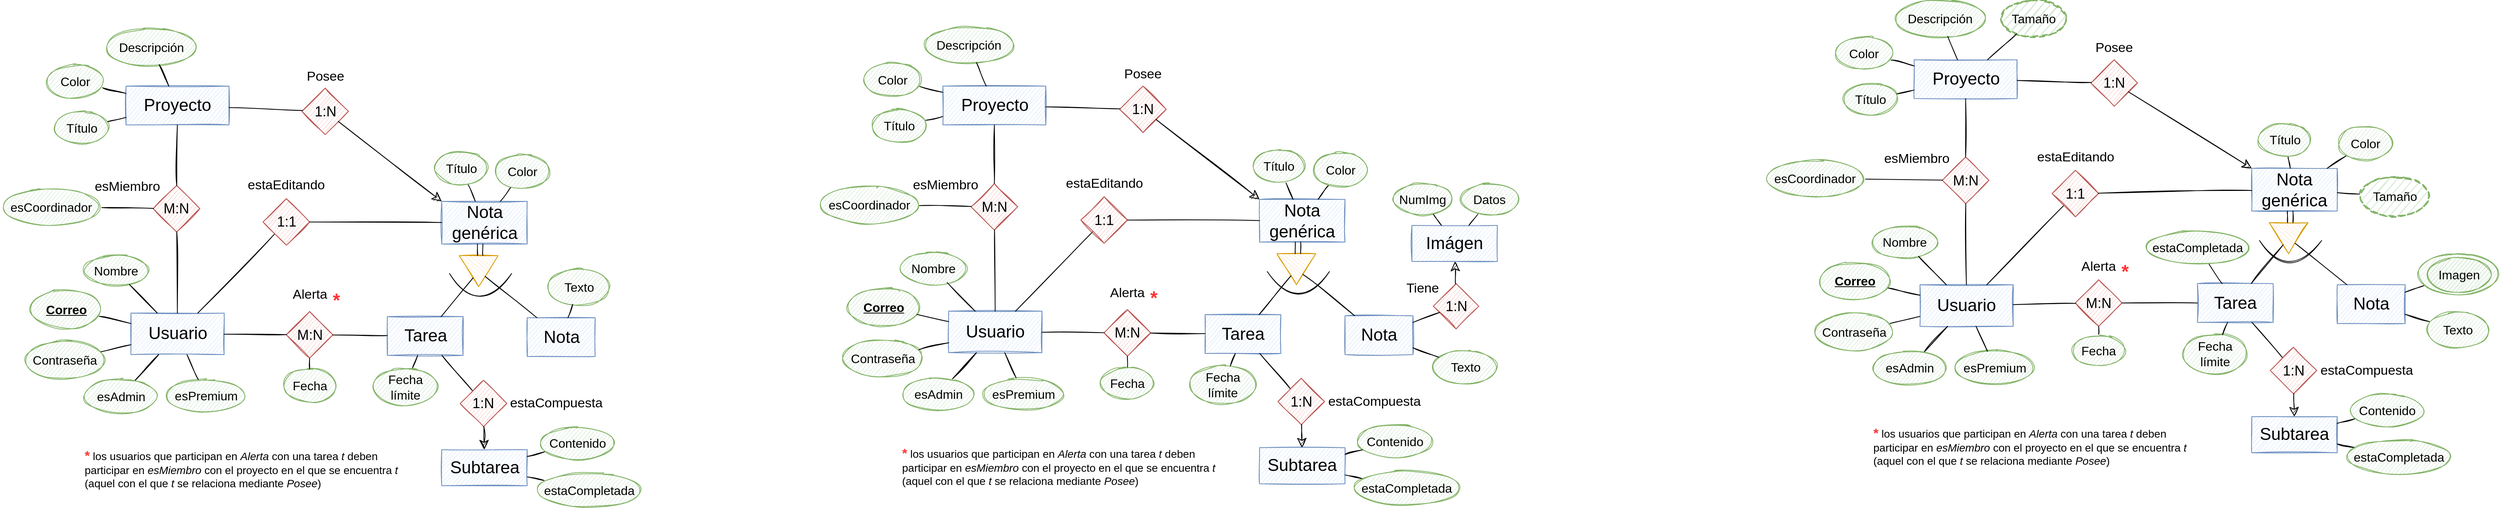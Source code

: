 <mxfile version="16.5.1" type="device" pages="3"><diagram id="R2lEEEUBdFMjLlhIrx00" name="Esquema E/R"><mxGraphModel dx="2996" dy="2118" grid="1" gridSize="10" guides="1" tooltips="1" connect="1" arrows="1" fold="1" page="1" pageScale="1" pageWidth="850" pageHeight="1100" background="none" math="0" shadow="0" extFonts="Permanent Marker^https://fonts.googleapis.com/css?family=Permanent+Marker"><root><mxCell id="0"/><mxCell id="1" parent="0"/><mxCell id="ltOGbtUHxfMZO92P5CwK-2" value="Usuario" style="whiteSpace=wrap;html=1;fontSize=22;fillColor=#dae8fc;strokeColor=#6c8ebf;sketch=1;" parent="1" vertex="1"><mxGeometry x="-320" y="-490" width="120" height="53.5" as="geometry"/></mxCell><mxCell id="ltOGbtUHxfMZO92P5CwK-3" value="Proyecto" style="whiteSpace=wrap;html=1;fontSize=22;fillColor=#dae8fc;strokeColor=#6c8ebf;sketch=1;" parent="1" vertex="1"><mxGeometry x="-327.5" y="-780" width="132.5" height="50" as="geometry"/></mxCell><mxCell id="ltOGbtUHxfMZO92P5CwK-5" value="&lt;span&gt;Nombre&lt;/span&gt;" style="ellipse;whiteSpace=wrap;html=1;shadow=0;glass=0;fontSize=16;fillColor=#d5e8d4;strokeColor=#82b366;sketch=1;fontStyle=0" parent="1" vertex="1"><mxGeometry x="-382" y="-565" width="85" height="40" as="geometry"/></mxCell><mxCell id="ltOGbtUHxfMZO92P5CwK-6" style="rounded=0;orthogonalLoop=1;jettySize=auto;html=1;endArrow=none;endFill=0;sketch=1;startArrow=none;" parent="1" source="ltOGbtUHxfMZO92P5CwK-19" target="ltOGbtUHxfMZO92P5CwK-2" edge="1"><mxGeometry relative="1" as="geometry"><mxPoint x="-376.591" y="-382.283" as="sourcePoint"/><mxPoint x="-327.5" y="-346.5" as="targetPoint"/></mxGeometry></mxCell><mxCell id="ltOGbtUHxfMZO92P5CwK-7" value="esPremium" style="ellipse;whiteSpace=wrap;html=1;shadow=0;glass=0;fontSize=16;fillColor=#d5e8d4;strokeColor=#82b366;sketch=1;" parent="1" vertex="1"><mxGeometry x="-275" y="-404.5" width="102.5" height="42.5" as="geometry"/></mxCell><mxCell id="ltOGbtUHxfMZO92P5CwK-8" value="Contraseña" style="ellipse;whiteSpace=wrap;html=1;shadow=0;glass=0;fontSize=16;fillColor=#d5e8d4;strokeColor=#82b366;sketch=1;" parent="1" vertex="1"><mxGeometry x="-456.25" y="-454.5" width="102.5" height="50" as="geometry"/></mxCell><mxCell id="ltOGbtUHxfMZO92P5CwK-9" value="Correo" style="ellipse;whiteSpace=wrap;html=1;shadow=0;glass=0;fontSize=16;fillColor=#d5e8d4;strokeColor=#82b366;sketch=1;fontStyle=5" parent="1" vertex="1"><mxGeometry x="-450" y="-520" width="92.5" height="50" as="geometry"/></mxCell><mxCell id="ltOGbtUHxfMZO92P5CwK-10" style="rounded=0;orthogonalLoop=1;jettySize=auto;html=1;endArrow=none;endFill=0;sketch=1;" parent="1" source="ltOGbtUHxfMZO92P5CwK-7" target="ltOGbtUHxfMZO92P5CwK-2" edge="1"><mxGeometry relative="1" as="geometry"><mxPoint x="-354.091" y="-532.283" as="sourcePoint"/><mxPoint x="-315" y="-486.5" as="targetPoint"/></mxGeometry></mxCell><mxCell id="ltOGbtUHxfMZO92P5CwK-11" style="rounded=0;orthogonalLoop=1;jettySize=auto;html=1;endArrow=none;endFill=0;sketch=1;" parent="1" source="ltOGbtUHxfMZO92P5CwK-8" target="ltOGbtUHxfMZO92P5CwK-2" edge="1"><mxGeometry relative="1" as="geometry"><mxPoint x="-258.75" y="-536.5" as="sourcePoint"/><mxPoint x="-255" y="-486.5" as="targetPoint"/></mxGeometry></mxCell><mxCell id="ltOGbtUHxfMZO92P5CwK-12" style="rounded=0;orthogonalLoop=1;jettySize=auto;html=1;endArrow=none;endFill=0;sketch=1;" parent="1" source="ltOGbtUHxfMZO92P5CwK-19" target="ltOGbtUHxfMZO92P5CwK-2" edge="1"><mxGeometry relative="1" as="geometry"><mxPoint x="-161.465" y="-536.5" as="sourcePoint"/><mxPoint x="-157.5" y="-496.5" as="targetPoint"/></mxGeometry></mxCell><mxCell id="ltOGbtUHxfMZO92P5CwK-13" style="rounded=0;orthogonalLoop=1;jettySize=auto;html=1;endArrow=none;endFill=0;sketch=1;" parent="1" source="ltOGbtUHxfMZO92P5CwK-9" target="ltOGbtUHxfMZO92P5CwK-2" edge="1"><mxGeometry relative="1" as="geometry"><mxPoint x="-51.515" y="-528.5" as="sourcePoint"/><mxPoint x="-195" y="-471.5" as="targetPoint"/></mxGeometry></mxCell><mxCell id="ltOGbtUHxfMZO92P5CwK-14" value="Título" style="ellipse;whiteSpace=wrap;html=1;shadow=0;glass=0;fontSize=16;fillColor=#d5e8d4;strokeColor=#82b366;sketch=1;fontStyle=0" parent="1" vertex="1"><mxGeometry x="-420" y="-750" width="72.5" height="42" as="geometry"/></mxCell><mxCell id="ltOGbtUHxfMZO92P5CwK-15" value="Color" style="ellipse;whiteSpace=wrap;html=1;shadow=0;glass=0;fontSize=16;fillColor=#d5e8d4;strokeColor=#82b366;sketch=1;" parent="1" vertex="1"><mxGeometry x="-430" y="-810" width="76.25" height="43" as="geometry"/></mxCell><mxCell id="ltOGbtUHxfMZO92P5CwK-16" style="rounded=0;orthogonalLoop=1;jettySize=auto;html=1;endArrow=none;endFill=0;sketch=1;" parent="1" source="ltOGbtUHxfMZO92P5CwK-14" target="ltOGbtUHxfMZO92P5CwK-3" edge="1"><mxGeometry relative="1" as="geometry"><mxPoint x="-88.37" y="-939.5" as="sourcePoint"/><mxPoint x="-252.14" y="-929.48" as="targetPoint"/></mxGeometry></mxCell><mxCell id="ltOGbtUHxfMZO92P5CwK-17" style="rounded=0;orthogonalLoop=1;jettySize=auto;html=1;endArrow=none;endFill=0;sketch=1;" parent="1" source="ltOGbtUHxfMZO92P5CwK-15" target="ltOGbtUHxfMZO92P5CwK-3" edge="1"><mxGeometry relative="1" as="geometry"><mxPoint x="-195.33" y="-735.145" as="sourcePoint"/><mxPoint x="-243.37" y="-718.562" as="targetPoint"/></mxGeometry></mxCell><mxCell id="ltOGbtUHxfMZO92P5CwK-19" value="esAdmin" style="ellipse;whiteSpace=wrap;html=1;shadow=0;glass=0;fontSize=16;fillColor=#d5e8d4;strokeColor=#82b366;sketch=1;" parent="1" vertex="1"><mxGeometry x="-382" y="-404.5" width="97.5" height="43.5" as="geometry"/></mxCell><mxCell id="ltOGbtUHxfMZO92P5CwK-20" value="" style="rounded=0;orthogonalLoop=1;jettySize=auto;html=1;endArrow=none;endFill=0;sketch=1;" parent="1" source="ltOGbtUHxfMZO92P5CwK-5" target="ltOGbtUHxfMZO92P5CwK-2" edge="1"><mxGeometry relative="1" as="geometry"><mxPoint x="-339.851" y="-636.834" as="sourcePoint"/><mxPoint x="-278.184" y="-496.5" as="targetPoint"/></mxGeometry></mxCell><mxCell id="ltOGbtUHxfMZO92P5CwK-31" value="M:N" style="rhombus;whiteSpace=wrap;html=1;fontSize=18;fillColor=#f8cecc;strokeColor=#b85450;sketch=1;" parent="1" vertex="1"><mxGeometry x="-291.25" y="-654.5" width="60" height="60" as="geometry"/></mxCell><mxCell id="ltOGbtUHxfMZO92P5CwK-32" value="" style="rounded=0;orthogonalLoop=1;jettySize=auto;html=1;endArrow=none;endFill=0;sketch=1;" parent="1" source="ltOGbtUHxfMZO92P5CwK-31" target="ltOGbtUHxfMZO92P5CwK-3" edge="1"><mxGeometry relative="1" as="geometry"><mxPoint x="-474.385" y="-775.755" as="sourcePoint"/><mxPoint x="-533.502" y="-943.57" as="targetPoint"/></mxGeometry></mxCell><mxCell id="ltOGbtUHxfMZO92P5CwK-33" value="" style="rounded=0;orthogonalLoop=1;jettySize=auto;html=1;endArrow=none;endFill=0;sketch=1;startArrow=none;startFill=0;startSize=10;endSize=13;" parent="1" source="ltOGbtUHxfMZO92P5CwK-31" target="ltOGbtUHxfMZO92P5CwK-2" edge="1"><mxGeometry relative="1" as="geometry"><mxPoint x="-462" y="-738.75" as="sourcePoint"/><mxPoint x="180" y="-685.75" as="targetPoint"/></mxGeometry></mxCell><mxCell id="ltOGbtUHxfMZO92P5CwK-34" value="esMiembro" style="text;html=1;strokeColor=none;fillColor=none;align=center;verticalAlign=middle;whiteSpace=wrap;rounded=0;fontSize=17;" parent="1" vertex="1"><mxGeometry x="-364.5" y="-667.5" width="80" height="30" as="geometry"/></mxCell><mxCell id="ikyhm3lJD7dmiFAT6ALS-1" value="Descripción" style="ellipse;whiteSpace=wrap;html=1;shadow=0;glass=0;fontSize=16;fillColor=#d5e8d4;strokeColor=#82b366;sketch=1;" parent="1" vertex="1"><mxGeometry x="-353.75" y="-856" width="120" height="46" as="geometry"/></mxCell><mxCell id="ikyhm3lJD7dmiFAT6ALS-2" style="rounded=0;orthogonalLoop=1;jettySize=auto;html=1;endArrow=none;endFill=0;sketch=1;" parent="1" source="ikyhm3lJD7dmiFAT6ALS-1" target="ltOGbtUHxfMZO92P5CwK-3" edge="1"><mxGeometry relative="1" as="geometry"><mxPoint x="-198.415" y="-793.651" as="sourcePoint"/><mxPoint x="-224.018" y="-770.0" as="targetPoint"/></mxGeometry></mxCell><mxCell id="ikyhm3lJD7dmiFAT6ALS-4" value="Nota genérica" style="whiteSpace=wrap;html=1;fontSize=22;fillColor=#dae8fc;strokeColor=#6c8ebf;sketch=1;" parent="1" vertex="1"><mxGeometry x="80" y="-634" width="110" height="55" as="geometry"/></mxCell><mxCell id="ikyhm3lJD7dmiFAT6ALS-5" value="Título" style="ellipse;whiteSpace=wrap;html=1;shadow=0;glass=0;fontSize=16;fillColor=#d5e8d4;strokeColor=#82b366;sketch=1;fontStyle=0" parent="1" vertex="1"><mxGeometry x="70" y="-699" width="70" height="44.5" as="geometry"/></mxCell><mxCell id="ikyhm3lJD7dmiFAT6ALS-6" value="Color" style="ellipse;whiteSpace=wrap;html=1;shadow=0;glass=0;fontSize=16;fillColor=#d5e8d4;strokeColor=#82b366;sketch=1;" parent="1" vertex="1"><mxGeometry x="147.5" y="-695" width="72.5" height="45.5" as="geometry"/></mxCell><mxCell id="ikyhm3lJD7dmiFAT6ALS-7" style="rounded=0;orthogonalLoop=1;jettySize=auto;html=1;endArrow=none;endFill=0;sketch=1;" parent="1" source="ikyhm3lJD7dmiFAT6ALS-5" target="ikyhm3lJD7dmiFAT6ALS-4" edge="1"><mxGeometry relative="1" as="geometry"><mxPoint x="319.13" y="-783.5" as="sourcePoint"/><mxPoint x="155.36" y="-773.48" as="targetPoint"/></mxGeometry></mxCell><mxCell id="ikyhm3lJD7dmiFAT6ALS-8" style="rounded=0;orthogonalLoop=1;jettySize=auto;html=1;endArrow=none;endFill=0;sketch=1;" parent="1" source="ikyhm3lJD7dmiFAT6ALS-6" target="ikyhm3lJD7dmiFAT6ALS-4" edge="1"><mxGeometry relative="1" as="geometry"><mxPoint x="212.17" y="-579.145" as="sourcePoint"/><mxPoint x="164.13" y="-562.562" as="targetPoint"/></mxGeometry></mxCell><mxCell id="ikyhm3lJD7dmiFAT6ALS-11" value="1:N" style="rhombus;whiteSpace=wrap;html=1;fontSize=18;fillColor=#f8cecc;strokeColor=#b85450;sketch=1;" parent="1" vertex="1"><mxGeometry x="-100" y="-780" width="60" height="60" as="geometry"/></mxCell><mxCell id="ikyhm3lJD7dmiFAT6ALS-12" value="Posee" style="text;html=1;strokeColor=none;fillColor=none;align=center;verticalAlign=middle;whiteSpace=wrap;rounded=0;fontSize=17;" parent="1" vertex="1"><mxGeometry x="-100" y="-810" width="60" height="30" as="geometry"/></mxCell><mxCell id="ikyhm3lJD7dmiFAT6ALS-14" value="" style="rounded=0;orthogonalLoop=1;jettySize=auto;html=1;endArrow=none;endFill=0;sketch=1;" parent="1" source="ikyhm3lJD7dmiFAT6ALS-11" target="ltOGbtUHxfMZO92P5CwK-3" edge="1"><mxGeometry relative="1" as="geometry"><mxPoint x="-250.25" y="-626" as="sourcePoint"/><mxPoint x="-251.04" y="-720" as="targetPoint"/></mxGeometry></mxCell><mxCell id="ikyhm3lJD7dmiFAT6ALS-15" value="" style="rounded=0;orthogonalLoop=1;jettySize=auto;html=1;endArrow=none;endFill=0;sketch=1;startArrow=classic;startFill=1;strokeWidth=1;targetPerimeterSpacing=0;sourcePerimeterSpacing=0;endSize=6;startSize=10;exitX=0;exitY=0;exitDx=0;exitDy=0;" parent="1" source="ikyhm3lJD7dmiFAT6ALS-4" target="ikyhm3lJD7dmiFAT6ALS-11" edge="1"><mxGeometry relative="1" as="geometry"><mxPoint x="-56.081" y="-715.669" as="sourcePoint"/><mxPoint x="-185" y="-735.044" as="targetPoint"/></mxGeometry></mxCell><mxCell id="ikyhm3lJD7dmiFAT6ALS-16" value="Nota" style="whiteSpace=wrap;html=1;fontSize=22;fillColor=#dae8fc;strokeColor=#6c8ebf;sketch=1;" parent="1" vertex="1"><mxGeometry x="190" y="-484" width="87.5" height="50" as="geometry"/></mxCell><mxCell id="ikyhm3lJD7dmiFAT6ALS-17" value="Texto" style="ellipse;whiteSpace=wrap;html=1;shadow=0;glass=0;fontSize=16;fillColor=#d5e8d4;strokeColor=#82b366;sketch=1;fontStyle=0" parent="1" vertex="1"><mxGeometry x="303.62" y="-440.5" width="82.5" height="45.5" as="geometry"/></mxCell><mxCell id="ikyhm3lJD7dmiFAT6ALS-19" style="rounded=0;orthogonalLoop=1;jettySize=auto;html=1;endArrow=none;endFill=0;sketch=1;" parent="1" source="ikyhm3lJD7dmiFAT6ALS-17" target="ikyhm3lJD7dmiFAT6ALS-16" edge="1"><mxGeometry relative="1" as="geometry"><mxPoint x="419.13" y="-652" as="sourcePoint"/><mxPoint x="255.36" y="-641.98" as="targetPoint"/></mxGeometry></mxCell><mxCell id="ikyhm3lJD7dmiFAT6ALS-21" value="Tarea" style="whiteSpace=wrap;html=1;fontSize=22;fillColor=#dae8fc;strokeColor=#6c8ebf;sketch=1;" parent="1" vertex="1"><mxGeometry x="10" y="-485.5" width="97.5" height="50" as="geometry"/></mxCell><mxCell id="ikyhm3lJD7dmiFAT6ALS-22" value="Fecha límite" style="ellipse;whiteSpace=wrap;html=1;shadow=0;glass=0;fontSize=16;fillColor=#d5e8d4;strokeColor=#82b366;sketch=1;fontStyle=0" parent="1" vertex="1"><mxGeometry x="-10" y="-420" width="86.25" height="50" as="geometry"/></mxCell><mxCell id="ikyhm3lJD7dmiFAT6ALS-24" style="rounded=0;orthogonalLoop=1;jettySize=auto;html=1;endArrow=none;endFill=0;sketch=1;" parent="1" source="ikyhm3lJD7dmiFAT6ALS-22" target="ikyhm3lJD7dmiFAT6ALS-21" edge="1"><mxGeometry relative="1" as="geometry"><mxPoint x="249.13" y="-651" as="sourcePoint"/><mxPoint x="85.36" y="-640.98" as="targetPoint"/></mxGeometry></mxCell><mxCell id="ikyhm3lJD7dmiFAT6ALS-26" value="" style="rounded=0;orthogonalLoop=1;jettySize=auto;html=1;endArrow=none;endFill=0;sketch=1;" parent="1" source="ikyhm3lJD7dmiFAT6ALS-27" target="ltOGbtUHxfMZO92P5CwK-2" edge="1"><mxGeometry relative="1" as="geometry"><mxPoint x="-60" y="-500" as="sourcePoint"/><mxPoint x="-150" y="-479.671" as="targetPoint"/></mxGeometry></mxCell><mxCell id="ikyhm3lJD7dmiFAT6ALS-27" value="1:1" style="rhombus;whiteSpace=wrap;html=1;fontSize=18;fillColor=#f8cecc;strokeColor=#b85450;sketch=1;" parent="1" vertex="1"><mxGeometry x="-150" y="-637.5" width="60" height="60" as="geometry"/></mxCell><mxCell id="ikyhm3lJD7dmiFAT6ALS-28" value="estaEditando" style="text;html=1;strokeColor=none;fillColor=none;align=center;verticalAlign=middle;whiteSpace=wrap;rounded=0;fontSize=17;" parent="1" vertex="1"><mxGeometry x="-172.5" y="-669.5" width="105" height="30" as="geometry"/></mxCell><mxCell id="ikyhm3lJD7dmiFAT6ALS-29" value="" style="rounded=0;orthogonalLoop=1;jettySize=auto;html=1;endArrow=none;endFill=0;sketch=1;startArrow=none;startFill=0;strokeWidth=1;targetPerimeterSpacing=0;sourcePerimeterSpacing=0;endSize=6;startSize=10;" parent="1" source="ikyhm3lJD7dmiFAT6ALS-4" target="ikyhm3lJD7dmiFAT6ALS-27" edge="1"><mxGeometry relative="1" as="geometry"><mxPoint x="182.632" y="-390.5" as="sourcePoint"/><mxPoint x="-30" y="-607.5" as="targetPoint"/></mxGeometry></mxCell><mxCell id="KGVxK8NUKfGeQv7uGjg0-1" value="" style="triangle;whiteSpace=wrap;html=1;rotation=90;fillColor=#ffe6cc;strokeColor=#d79b00;sketch=1;" parent="1" vertex="1"><mxGeometry x="107.5" y="-569" width="40" height="50" as="geometry"/></mxCell><mxCell id="KGVxK8NUKfGeQv7uGjg0-2" value="" style="edgeStyle=orthogonalEdgeStyle;rounded=0;orthogonalLoop=1;jettySize=auto;html=1;endArrow=none;endFill=0;sketch=1;" parent="1" edge="1"><mxGeometry relative="1" as="geometry"><mxPoint x="126" y="-564" as="sourcePoint"/><mxPoint x="126" y="-579" as="targetPoint"/><Array as="points"><mxPoint x="126" y="-574"/></Array></mxGeometry></mxCell><mxCell id="KGVxK8NUKfGeQv7uGjg0-3" value="" style="endArrow=none;html=1;sketch=1;" parent="1" source="KGVxK8NUKfGeQv7uGjg0-1" target="ikyhm3lJD7dmiFAT6ALS-16" edge="1"><mxGeometry width="50" height="50" relative="1" as="geometry"><mxPoint x="256.11" y="-543.5" as="sourcePoint"/><mxPoint x="232" y="-468" as="targetPoint"/></mxGeometry></mxCell><mxCell id="KGVxK8NUKfGeQv7uGjg0-4" value="&lt;span style=&quot;color: rgba(0 , 0 , 0 , 0) ; font-family: monospace ; font-size: 0px ; background-color: rgb(248 , 249 , 250)&quot;&gt;%3CmxGraphModel%3E%3Croot%3E%3CmxCell%20id%3D%220%22%2F%3E%3CmxCell%20id%3D%221%22%20parent%3D%220%22%2F%3E%3CmxCell%20id%3D%222%22%20value%3D%22%22%20style%3D%22endArrow%3Dnone%3Bhtml%3D1%3Bsketch%3D1%3B%22%20edge%3D%221%22%20parent%3D%221%22%3E%3CmxGeometry%20width%3D%2250%22%20height%3D%2250%22%20relative%3D%221%22%20as%3D%22geometry%22%3E%3CmxPoint%20x%3D%22303.312%22%20y%3D%22470%22%20as%3D%22sourcePoint%22%2F%3E%3CmxPoint%20x%3D%22393.208%22%20y%3D%22349.132%22%20as%3D%22targetPoint%22%2F%3E%3C%2FmxGeometry%3E%3C%2FmxCell%3E%3C%2Froot%3E%3C%2FmxGraphModel%3E&lt;/span&gt;&lt;span style=&quot;color: rgba(0 , 0 , 0 , 0) ; font-family: monospace ; font-size: 0px ; background-color: rgb(248 , 249 , 250)&quot;&gt;%3CmxGraphModel%3E%3Croot%3E%3CmxCell%20id%3D%220%22%2F%3E%3CmxCell%20id%3D%221%22%20parent%3D%220%22%2F%3E%3CmxCell%20id%3D%222%22%20value%3D%22%22%20style%3D%22endArrow%3Dnone%3Bhtml%3D1%3Bsketch%3D1%3B%22%20edge%3D%221%22%20parent%3D%221%22%3E%3CmxGeometry%20width%3D%2250%22%20height%3D%2250%22%20relative%3D%221%22%20as%3D%22geometry%22%3E%3CmxPoint%20x%3D%22303.312%22%20y%3D%22470%22%20as%3D%22sourcePoint%22%2F%3E%3CmxPoint%20x%3D%22393.208%22%20y%3D%22349.132%22%20as%3D%22targetPoint%22%2F%3E%3C%2FmxGeometry%3E%3C%2FmxCell%3E%3C%2Froot%3E%3C%2FmxGraphModel%3E&lt;/span&gt;" style="endArrow=none;html=1;sketch=1;" parent="1" source="ikyhm3lJD7dmiFAT6ALS-21" target="KGVxK8NUKfGeQv7uGjg0-1" edge="1"><mxGeometry width="50" height="50" relative="1" as="geometry"><mxPoint x="44.005" y="-468.5" as="sourcePoint"/><mxPoint x="232.985" y="-473.5" as="targetPoint"/></mxGeometry></mxCell><mxCell id="KGVxK8NUKfGeQv7uGjg0-5" value="" style="endArrow=none;html=1;sketch=1;endFill=0;" parent="1" edge="1"><mxGeometry width="50" height="50" relative="1" as="geometry"><mxPoint x="133" y="-564" as="sourcePoint"/><mxPoint x="133" y="-579" as="targetPoint"/></mxGeometry></mxCell><mxCell id="KGVxK8NUKfGeQv7uGjg0-6" value="" style="curved=1;endArrow=none;html=1;endSize=12;endFill=0;sketch=1;" parent="1" edge="1"><mxGeometry width="50" height="50" relative="1" as="geometry"><mxPoint x="90" y="-541" as="sourcePoint"/><mxPoint x="170" y="-541" as="targetPoint"/><Array as="points"><mxPoint x="129" y="-484"/></Array></mxGeometry></mxCell><mxCell id="KGVxK8NUKfGeQv7uGjg0-8" value="M:N" style="rhombus;whiteSpace=wrap;html=1;fontSize=18;fillColor=#f8cecc;strokeColor=#b85450;sketch=1;" parent="1" vertex="1"><mxGeometry x="-120" y="-492" width="60" height="60" as="geometry"/></mxCell><mxCell id="KGVxK8NUKfGeQv7uGjg0-9" value="Alerta" style="text;html=1;strokeColor=none;fillColor=none;align=center;verticalAlign=middle;whiteSpace=wrap;rounded=0;fontSize=17;" parent="1" vertex="1"><mxGeometry x="-130" y="-528.5" width="80" height="30" as="geometry"/></mxCell><mxCell id="KGVxK8NUKfGeQv7uGjg0-10" value="" style="rounded=0;orthogonalLoop=1;jettySize=auto;html=1;endArrow=none;endFill=0;sketch=1;" parent="1" source="KGVxK8NUKfGeQv7uGjg0-8" target="ltOGbtUHxfMZO92P5CwK-2" edge="1"><mxGeometry relative="1" as="geometry"><mxPoint x="-124.947" y="-582.447" as="sourcePoint"/><mxPoint x="-220.213" y="-486.5" as="targetPoint"/></mxGeometry></mxCell><mxCell id="KGVxK8NUKfGeQv7uGjg0-11" value="" style="rounded=0;orthogonalLoop=1;jettySize=auto;html=1;endArrow=none;endFill=0;sketch=1;" parent="1" source="ikyhm3lJD7dmiFAT6ALS-21" target="KGVxK8NUKfGeQv7uGjg0-8" edge="1"><mxGeometry relative="1" as="geometry"><mxPoint x="-110" y="-456.5" as="sourcePoint"/><mxPoint x="-190" y="-456.5" as="targetPoint"/></mxGeometry></mxCell><mxCell id="KGVxK8NUKfGeQv7uGjg0-12" value="Fecha" style="ellipse;whiteSpace=wrap;html=1;shadow=0;glass=0;fontSize=16;fillColor=#d5e8d4;strokeColor=#82b366;sketch=1;fontStyle=0" parent="1" vertex="1"><mxGeometry x="-125" y="-418" width="70" height="42" as="geometry"/></mxCell><mxCell id="KGVxK8NUKfGeQv7uGjg0-13" style="rounded=0;orthogonalLoop=1;jettySize=auto;html=1;endArrow=none;endFill=0;sketch=1;" parent="1" source="KGVxK8NUKfGeQv7uGjg0-12" target="KGVxK8NUKfGeQv7uGjg0-8" edge="1"><mxGeometry relative="1" as="geometry"><mxPoint x="-223.843" y="-394.01" as="sourcePoint"/><mxPoint x="-237.5" y="-426.5" as="targetPoint"/></mxGeometry></mxCell><mxCell id="KGVxK8NUKfGeQv7uGjg0-15" value="Subtarea" style="whiteSpace=wrap;html=1;fontSize=22;fillColor=#dae8fc;strokeColor=#6c8ebf;sketch=1;" parent="1" vertex="1"><mxGeometry x="80" y="-314" width="110" height="46.5" as="geometry"/></mxCell><mxCell id="KGVxK8NUKfGeQv7uGjg0-16" value="" style="rounded=0;orthogonalLoop=1;jettySize=auto;html=1;endArrow=none;endFill=0;sketch=1;" parent="1" source="KGVxK8NUKfGeQv7uGjg0-17" target="ikyhm3lJD7dmiFAT6ALS-21" edge="1"><mxGeometry relative="1" as="geometry"><mxPoint x="130" y="-394" as="sourcePoint"/><mxPoint x="-50" y="-450.5" as="targetPoint"/></mxGeometry></mxCell><mxCell id="KGVxK8NUKfGeQv7uGjg0-17" value="1:N" style="rhombus;whiteSpace=wrap;html=1;fontSize=18;fillColor=#f8cecc;strokeColor=#b85450;sketch=1;" parent="1" vertex="1"><mxGeometry x="103.75" y="-403.5" width="60" height="60" as="geometry"/></mxCell><mxCell id="KGVxK8NUKfGeQv7uGjg0-18" value="" style="rounded=0;orthogonalLoop=1;jettySize=auto;html=1;endArrow=none;endFill=0;sketch=1;startArrow=classic;startFill=1;endSize=9;startSize=10;" parent="1" source="KGVxK8NUKfGeQv7uGjg0-15" target="KGVxK8NUKfGeQv7uGjg0-17" edge="1"><mxGeometry relative="1" as="geometry"><mxPoint x="129.419" y="-384.169" as="sourcePoint"/><mxPoint x="91.616" y="-425.5" as="targetPoint"/></mxGeometry></mxCell><mxCell id="KGVxK8NUKfGeQv7uGjg0-19" value="estaCompuesta" style="text;html=1;strokeColor=none;fillColor=none;align=center;verticalAlign=middle;whiteSpace=wrap;rounded=0;fontSize=17;" parent="1" vertex="1"><mxGeometry x="157.5" y="-388.5" width="140" height="30" as="geometry"/></mxCell><mxCell id="KGVxK8NUKfGeQv7uGjg0-20" value="Contenido" style="ellipse;whiteSpace=wrap;html=1;shadow=0;glass=0;fontSize=16;fillColor=#d5e8d4;strokeColor=#82b366;sketch=1;fontStyle=0" parent="1" vertex="1"><mxGeometry x="205" y="-343.5" width="98.75" height="42.5" as="geometry"/></mxCell><mxCell id="KGVxK8NUKfGeQv7uGjg0-21" value="estaCompletada" style="ellipse;whiteSpace=wrap;html=1;shadow=0;glass=0;fontSize=16;fillColor=#d5e8d4;strokeColor=#82b366;sketch=1;fontStyle=0" parent="1" vertex="1"><mxGeometry x="200" y="-284" width="138.75" height="44" as="geometry"/></mxCell><mxCell id="KGVxK8NUKfGeQv7uGjg0-22" value="" style="rounded=0;orthogonalLoop=1;jettySize=auto;html=1;endArrow=none;endFill=0;sketch=1;" parent="1" source="KGVxK8NUKfGeQv7uGjg0-15" target="KGVxK8NUKfGeQv7uGjg0-20" edge="1"><mxGeometry relative="1" as="geometry"><mxPoint x="144.649" y="-304" as="sourcePoint"/><mxPoint x="144.196" y="-333.946" as="targetPoint"/></mxGeometry></mxCell><mxCell id="KGVxK8NUKfGeQv7uGjg0-23" value="" style="rounded=0;orthogonalLoop=1;jettySize=auto;html=1;endArrow=none;endFill=0;sketch=1;" parent="1" source="KGVxK8NUKfGeQv7uGjg0-15" target="KGVxK8NUKfGeQv7uGjg0-21" edge="1"><mxGeometry relative="1" as="geometry"><mxPoint x="200" y="-288.274" as="sourcePoint"/><mxPoint x="231.644" y="-292.603" as="targetPoint"/></mxGeometry></mxCell><mxCell id="KGVxK8NUKfGeQv7uGjg0-24" value="esCoordinador" style="ellipse;whiteSpace=wrap;html=1;shadow=0;glass=0;fontSize=16;fillColor=#d5e8d4;strokeColor=#82b366;sketch=1;fontStyle=0" parent="1" vertex="1"><mxGeometry x="-487.5" y="-649.5" width="130" height="45.5" as="geometry"/></mxCell><mxCell id="KGVxK8NUKfGeQv7uGjg0-25" style="rounded=0;orthogonalLoop=1;jettySize=auto;html=1;endArrow=none;endFill=0;sketch=1;" parent="1" source="KGVxK8NUKfGeQv7uGjg0-24" target="ltOGbtUHxfMZO92P5CwK-31" edge="1"><mxGeometry relative="1" as="geometry"><mxPoint x="-339.59" y="-723.366" as="sourcePoint"/><mxPoint x="-317.5" y="-728.776" as="targetPoint"/></mxGeometry></mxCell><mxCell id="KGVxK8NUKfGeQv7uGjg0-26" value="&lt;b&gt;&lt;font color=&quot;#ff3333&quot; style=&quot;font-size: 17px&quot;&gt;*&lt;/font&gt;&lt;/b&gt; los usuarios que participan en &lt;i style=&quot;font-size: 14px&quot;&gt;Alerta &lt;/i&gt;con una tarea &lt;i style=&quot;font-size: 14px&quot;&gt;t&lt;/i&gt; deben participar en &lt;i style=&quot;font-size: 14px&quot;&gt;esMiembro &lt;/i&gt;con el proyecto en el que se encuentra &lt;i style=&quot;font-size: 14px&quot;&gt;t&lt;/i&gt; (aquel con el que &lt;i&gt;t&lt;/i&gt; se relaciona mediante &lt;i style=&quot;font-size: 14px&quot;&gt;Posee&lt;/i&gt;)" style="text;html=1;strokeColor=none;fillColor=none;align=left;verticalAlign=middle;whiteSpace=wrap;rounded=0;fontSize=14;" parent="1" vertex="1"><mxGeometry x="-382" y="-341" width="410" height="102" as="geometry"/></mxCell><mxCell id="KGVxK8NUKfGeQv7uGjg0-27" value="*" style="text;html=1;strokeColor=none;fillColor=none;align=center;verticalAlign=middle;whiteSpace=wrap;rounded=0;fontSize=24;fontColor=#FF3333;fontStyle=1" parent="1" vertex="1"><mxGeometry x="-76" y="-522" width="40" height="30" as="geometry"/></mxCell><mxCell id="mRV6-wWvZs48o6iPmkTK-1" value="" style="ellipse;whiteSpace=wrap;html=1;shadow=0;glass=0;fontSize=16;fillColor=#d5e8d4;strokeColor=#82b366;sketch=1;" parent="1" vertex="1"><mxGeometry x="1570.75" y="-564" width="104.25" height="53" as="geometry"/></mxCell><mxCell id="mRV6-wWvZs48o6iPmkTK-2" value="Usuario" style="whiteSpace=wrap;html=1;fontSize=22;fillColor=#dae8fc;strokeColor=#6c8ebf;sketch=1;" parent="1" vertex="1"><mxGeometry x="930" y="-524" width="120" height="53.5" as="geometry"/></mxCell><mxCell id="mRV6-wWvZs48o6iPmkTK-3" value="Proyecto" style="whiteSpace=wrap;html=1;fontSize=22;fillColor=#dae8fc;strokeColor=#6c8ebf;sketch=1;" parent="1" vertex="1"><mxGeometry x="922.5" y="-814" width="132.5" height="50" as="geometry"/></mxCell><mxCell id="mRV6-wWvZs48o6iPmkTK-4" value="&lt;span&gt;Nombre&lt;/span&gt;" style="ellipse;whiteSpace=wrap;html=1;shadow=0;glass=0;fontSize=16;fillColor=#d5e8d4;strokeColor=#82b366;sketch=1;fontStyle=0" parent="1" vertex="1"><mxGeometry x="868" y="-599" width="85" height="40" as="geometry"/></mxCell><mxCell id="mRV6-wWvZs48o6iPmkTK-5" style="rounded=0;orthogonalLoop=1;jettySize=auto;html=1;endArrow=none;endFill=0;sketch=1;startArrow=none;" parent="1" source="mRV6-wWvZs48o6iPmkTK-17" target="mRV6-wWvZs48o6iPmkTK-2" edge="1"><mxGeometry relative="1" as="geometry"><mxPoint x="873.409" y="-416.283" as="sourcePoint"/><mxPoint x="922.5" y="-380.5" as="targetPoint"/></mxGeometry></mxCell><mxCell id="mRV6-wWvZs48o6iPmkTK-6" value="esPremium" style="ellipse;whiteSpace=wrap;html=1;shadow=0;glass=0;fontSize=16;fillColor=#d5e8d4;strokeColor=#82b366;sketch=1;" parent="1" vertex="1"><mxGeometry x="975" y="-438.5" width="102.5" height="42.5" as="geometry"/></mxCell><mxCell id="mRV6-wWvZs48o6iPmkTK-7" value="Contraseña" style="ellipse;whiteSpace=wrap;html=1;shadow=0;glass=0;fontSize=16;fillColor=#d5e8d4;strokeColor=#82b366;sketch=1;" parent="1" vertex="1"><mxGeometry x="793.75" y="-488.5" width="102.5" height="50" as="geometry"/></mxCell><mxCell id="mRV6-wWvZs48o6iPmkTK-8" value="Correo" style="ellipse;whiteSpace=wrap;html=1;shadow=0;glass=0;fontSize=16;fillColor=#d5e8d4;strokeColor=#82b366;sketch=1;fontStyle=5" parent="1" vertex="1"><mxGeometry x="800" y="-554" width="92.5" height="50" as="geometry"/></mxCell><mxCell id="mRV6-wWvZs48o6iPmkTK-9" style="rounded=0;orthogonalLoop=1;jettySize=auto;html=1;endArrow=none;endFill=0;sketch=1;" parent="1" source="mRV6-wWvZs48o6iPmkTK-6" target="mRV6-wWvZs48o6iPmkTK-2" edge="1"><mxGeometry relative="1" as="geometry"><mxPoint x="895.909" y="-566.283" as="sourcePoint"/><mxPoint x="935" y="-520.5" as="targetPoint"/></mxGeometry></mxCell><mxCell id="mRV6-wWvZs48o6iPmkTK-10" style="rounded=0;orthogonalLoop=1;jettySize=auto;html=1;endArrow=none;endFill=0;sketch=1;" parent="1" source="mRV6-wWvZs48o6iPmkTK-7" target="mRV6-wWvZs48o6iPmkTK-2" edge="1"><mxGeometry relative="1" as="geometry"><mxPoint x="991.25" y="-570.5" as="sourcePoint"/><mxPoint x="995" y="-520.5" as="targetPoint"/></mxGeometry></mxCell><mxCell id="mRV6-wWvZs48o6iPmkTK-11" style="rounded=0;orthogonalLoop=1;jettySize=auto;html=1;endArrow=none;endFill=0;sketch=1;" parent="1" source="mRV6-wWvZs48o6iPmkTK-17" target="mRV6-wWvZs48o6iPmkTK-2" edge="1"><mxGeometry relative="1" as="geometry"><mxPoint x="1088.535" y="-570.5" as="sourcePoint"/><mxPoint x="1092.5" y="-530.5" as="targetPoint"/></mxGeometry></mxCell><mxCell id="mRV6-wWvZs48o6iPmkTK-12" style="rounded=0;orthogonalLoop=1;jettySize=auto;html=1;endArrow=none;endFill=0;sketch=1;" parent="1" source="mRV6-wWvZs48o6iPmkTK-8" target="mRV6-wWvZs48o6iPmkTK-2" edge="1"><mxGeometry relative="1" as="geometry"><mxPoint x="1198.485" y="-562.5" as="sourcePoint"/><mxPoint x="1055" y="-505.5" as="targetPoint"/></mxGeometry></mxCell><mxCell id="mRV6-wWvZs48o6iPmkTK-13" value="Título" style="ellipse;whiteSpace=wrap;html=1;shadow=0;glass=0;fontSize=16;fillColor=#d5e8d4;strokeColor=#82b366;sketch=1;fontStyle=0" parent="1" vertex="1"><mxGeometry x="830" y="-784" width="72.5" height="42" as="geometry"/></mxCell><mxCell id="mRV6-wWvZs48o6iPmkTK-14" value="Color" style="ellipse;whiteSpace=wrap;html=1;shadow=0;glass=0;fontSize=16;fillColor=#d5e8d4;strokeColor=#82b366;sketch=1;" parent="1" vertex="1"><mxGeometry x="820" y="-844" width="76.25" height="43" as="geometry"/></mxCell><mxCell id="mRV6-wWvZs48o6iPmkTK-15" style="rounded=0;orthogonalLoop=1;jettySize=auto;html=1;endArrow=none;endFill=0;sketch=1;" parent="1" source="mRV6-wWvZs48o6iPmkTK-13" target="mRV6-wWvZs48o6iPmkTK-3" edge="1"><mxGeometry relative="1" as="geometry"><mxPoint x="1161.63" y="-973.5" as="sourcePoint"/><mxPoint x="997.86" y="-963.48" as="targetPoint"/></mxGeometry></mxCell><mxCell id="mRV6-wWvZs48o6iPmkTK-16" style="rounded=0;orthogonalLoop=1;jettySize=auto;html=1;endArrow=none;endFill=0;sketch=1;" parent="1" source="mRV6-wWvZs48o6iPmkTK-14" target="mRV6-wWvZs48o6iPmkTK-3" edge="1"><mxGeometry relative="1" as="geometry"><mxPoint x="1054.67" y="-769.145" as="sourcePoint"/><mxPoint x="1006.63" y="-752.562" as="targetPoint"/></mxGeometry></mxCell><mxCell id="mRV6-wWvZs48o6iPmkTK-17" value="esAdmin" style="ellipse;whiteSpace=wrap;html=1;shadow=0;glass=0;fontSize=16;fillColor=#d5e8d4;strokeColor=#82b366;sketch=1;" parent="1" vertex="1"><mxGeometry x="868" y="-438.5" width="97.5" height="43.5" as="geometry"/></mxCell><mxCell id="mRV6-wWvZs48o6iPmkTK-18" value="" style="rounded=0;orthogonalLoop=1;jettySize=auto;html=1;endArrow=none;endFill=0;sketch=1;" parent="1" source="mRV6-wWvZs48o6iPmkTK-4" target="mRV6-wWvZs48o6iPmkTK-2" edge="1"><mxGeometry relative="1" as="geometry"><mxPoint x="910.149" y="-670.834" as="sourcePoint"/><mxPoint x="971.816" y="-530.5" as="targetPoint"/></mxGeometry></mxCell><mxCell id="mRV6-wWvZs48o6iPmkTK-19" value="M:N" style="rhombus;whiteSpace=wrap;html=1;fontSize=18;fillColor=#f8cecc;strokeColor=#b85450;sketch=1;" parent="1" vertex="1"><mxGeometry x="958.75" y="-688.5" width="60" height="60" as="geometry"/></mxCell><mxCell id="mRV6-wWvZs48o6iPmkTK-20" value="" style="rounded=0;orthogonalLoop=1;jettySize=auto;html=1;endArrow=none;endFill=0;sketch=1;" parent="1" source="mRV6-wWvZs48o6iPmkTK-19" target="mRV6-wWvZs48o6iPmkTK-3" edge="1"><mxGeometry relative="1" as="geometry"><mxPoint x="775.615" y="-809.755" as="sourcePoint"/><mxPoint x="716.498" y="-977.57" as="targetPoint"/></mxGeometry></mxCell><mxCell id="mRV6-wWvZs48o6iPmkTK-21" value="" style="rounded=0;orthogonalLoop=1;jettySize=auto;html=1;endArrow=none;endFill=0;sketch=1;startArrow=none;startFill=0;startSize=10;endSize=13;" parent="1" source="mRV6-wWvZs48o6iPmkTK-19" target="mRV6-wWvZs48o6iPmkTK-2" edge="1"><mxGeometry relative="1" as="geometry"><mxPoint x="788" y="-772.75" as="sourcePoint"/><mxPoint x="1430" y="-719.75" as="targetPoint"/></mxGeometry></mxCell><mxCell id="mRV6-wWvZs48o6iPmkTK-22" value="esMiembro" style="text;html=1;strokeColor=none;fillColor=none;align=center;verticalAlign=middle;whiteSpace=wrap;rounded=0;fontSize=17;" parent="1" vertex="1"><mxGeometry x="885.5" y="-701.5" width="80" height="30" as="geometry"/></mxCell><mxCell id="mRV6-wWvZs48o6iPmkTK-23" value="Descripción" style="ellipse;whiteSpace=wrap;html=1;shadow=0;glass=0;fontSize=16;fillColor=#d5e8d4;strokeColor=#82b366;sketch=1;" parent="1" vertex="1"><mxGeometry x="896.25" y="-890" width="120" height="46" as="geometry"/></mxCell><mxCell id="mRV6-wWvZs48o6iPmkTK-24" style="rounded=0;orthogonalLoop=1;jettySize=auto;html=1;endArrow=none;endFill=0;sketch=1;" parent="1" source="mRV6-wWvZs48o6iPmkTK-23" target="mRV6-wWvZs48o6iPmkTK-3" edge="1"><mxGeometry relative="1" as="geometry"><mxPoint x="1051.585" y="-827.651" as="sourcePoint"/><mxPoint x="1025.982" y="-804.0" as="targetPoint"/></mxGeometry></mxCell><mxCell id="mRV6-wWvZs48o6iPmkTK-25" value="Nota genérica" style="whiteSpace=wrap;html=1;fontSize=22;fillColor=#dae8fc;strokeColor=#6c8ebf;sketch=1;" parent="1" vertex="1"><mxGeometry x="1357" y="-674" width="110" height="55" as="geometry"/></mxCell><mxCell id="mRV6-wWvZs48o6iPmkTK-26" value="Título" style="ellipse;whiteSpace=wrap;html=1;shadow=0;glass=0;fontSize=16;fillColor=#d5e8d4;strokeColor=#82b366;sketch=1;fontStyle=0" parent="1" vertex="1"><mxGeometry x="1364.5" y="-733" width="70" height="44.5" as="geometry"/></mxCell><mxCell id="mRV6-wWvZs48o6iPmkTK-27" value="Color" style="ellipse;whiteSpace=wrap;html=1;shadow=0;glass=0;fontSize=16;fillColor=#d5e8d4;strokeColor=#82b366;sketch=1;" parent="1" vertex="1"><mxGeometry x="1467" y="-729" width="72.5" height="45.5" as="geometry"/></mxCell><mxCell id="mRV6-wWvZs48o6iPmkTK-28" style="rounded=0;orthogonalLoop=1;jettySize=auto;html=1;endArrow=none;endFill=0;sketch=1;" parent="1" source="mRV6-wWvZs48o6iPmkTK-26" target="mRV6-wWvZs48o6iPmkTK-25" edge="1"><mxGeometry relative="1" as="geometry"><mxPoint x="1596.13" y="-823.5" as="sourcePoint"/><mxPoint x="1432.36" y="-813.48" as="targetPoint"/></mxGeometry></mxCell><mxCell id="mRV6-wWvZs48o6iPmkTK-29" style="rounded=0;orthogonalLoop=1;jettySize=auto;html=1;endArrow=none;endFill=0;sketch=1;" parent="1" source="mRV6-wWvZs48o6iPmkTK-27" target="mRV6-wWvZs48o6iPmkTK-25" edge="1"><mxGeometry relative="1" as="geometry"><mxPoint x="1489.17" y="-619.145" as="sourcePoint"/><mxPoint x="1441.13" y="-602.562" as="targetPoint"/></mxGeometry></mxCell><mxCell id="mRV6-wWvZs48o6iPmkTK-30" value="1:N" style="rhombus;whiteSpace=wrap;html=1;fontSize=18;fillColor=#f8cecc;strokeColor=#b85450;sketch=1;" parent="1" vertex="1"><mxGeometry x="1150" y="-814" width="60" height="60" as="geometry"/></mxCell><mxCell id="mRV6-wWvZs48o6iPmkTK-31" value="Posee" style="text;html=1;strokeColor=none;fillColor=none;align=center;verticalAlign=middle;whiteSpace=wrap;rounded=0;fontSize=17;" parent="1" vertex="1"><mxGeometry x="1150" y="-844" width="60" height="30" as="geometry"/></mxCell><mxCell id="mRV6-wWvZs48o6iPmkTK-32" value="" style="rounded=0;orthogonalLoop=1;jettySize=auto;html=1;endArrow=none;endFill=0;sketch=1;" parent="1" source="mRV6-wWvZs48o6iPmkTK-30" target="mRV6-wWvZs48o6iPmkTK-3" edge="1"><mxGeometry relative="1" as="geometry"><mxPoint x="999.75" y="-660" as="sourcePoint"/><mxPoint x="998.96" y="-754" as="targetPoint"/></mxGeometry></mxCell><mxCell id="mRV6-wWvZs48o6iPmkTK-33" value="" style="rounded=0;orthogonalLoop=1;jettySize=auto;html=1;endArrow=none;endFill=0;sketch=1;startArrow=classic;startFill=1;strokeWidth=1;targetPerimeterSpacing=0;sourcePerimeterSpacing=0;endSize=6;startSize=10;exitX=0;exitY=0;exitDx=0;exitDy=0;" parent="1" source="mRV6-wWvZs48o6iPmkTK-25" target="mRV6-wWvZs48o6iPmkTK-30" edge="1"><mxGeometry relative="1" as="geometry"><mxPoint x="1193.919" y="-749.669" as="sourcePoint"/><mxPoint x="1065" y="-769.044" as="targetPoint"/></mxGeometry></mxCell><mxCell id="mRV6-wWvZs48o6iPmkTK-34" value="Nota" style="whiteSpace=wrap;html=1;fontSize=22;fillColor=#dae8fc;strokeColor=#6c8ebf;sketch=1;" parent="1" vertex="1"><mxGeometry x="1467" y="-524" width="87.5" height="50" as="geometry"/></mxCell><mxCell id="mRV6-wWvZs48o6iPmkTK-35" value="Texto" style="ellipse;whiteSpace=wrap;html=1;shadow=0;glass=0;fontSize=16;fillColor=#d5e8d4;strokeColor=#82b366;sketch=1;fontStyle=0" parent="1" vertex="1"><mxGeometry x="1580.75" y="-488.5" width="82.5" height="45.5" as="geometry"/></mxCell><mxCell id="mRV6-wWvZs48o6iPmkTK-36" value="Imagen" style="ellipse;whiteSpace=wrap;html=1;shadow=0;glass=0;fontSize=16;fillColor=#d5e8d4;strokeColor=#82b366;sketch=1;" parent="1" vertex="1"><mxGeometry x="1580.75" y="-559" width="86.25" height="44" as="geometry"/></mxCell><mxCell id="mRV6-wWvZs48o6iPmkTK-37" style="rounded=0;orthogonalLoop=1;jettySize=auto;html=1;endArrow=none;endFill=0;sketch=1;" parent="1" source="mRV6-wWvZs48o6iPmkTK-35" target="mRV6-wWvZs48o6iPmkTK-34" edge="1"><mxGeometry relative="1" as="geometry"><mxPoint x="1696.13" y="-692" as="sourcePoint"/><mxPoint x="1532.36" y="-681.98" as="targetPoint"/></mxGeometry></mxCell><mxCell id="mRV6-wWvZs48o6iPmkTK-38" style="rounded=0;orthogonalLoop=1;jettySize=auto;html=1;endArrow=none;endFill=0;sketch=1;exitX=0.073;exitY=0.778;exitDx=0;exitDy=0;exitPerimeter=0;" parent="1" source="mRV6-wWvZs48o6iPmkTK-1" target="mRV6-wWvZs48o6iPmkTK-34" edge="1"><mxGeometry relative="1" as="geometry"><mxPoint x="1589.17" y="-487.645" as="sourcePoint"/><mxPoint x="1541.13" y="-471.062" as="targetPoint"/></mxGeometry></mxCell><mxCell id="mRV6-wWvZs48o6iPmkTK-39" value="Tarea" style="whiteSpace=wrap;html=1;fontSize=22;fillColor=#dae8fc;strokeColor=#6c8ebf;sketch=1;" parent="1" vertex="1"><mxGeometry x="1287" y="-525.5" width="97.5" height="50" as="geometry"/></mxCell><mxCell id="mRV6-wWvZs48o6iPmkTK-40" value="Fecha límite" style="ellipse;whiteSpace=wrap;html=1;shadow=0;glass=0;fontSize=16;fillColor=#d5e8d4;strokeColor=#82b366;sketch=1;fontStyle=0" parent="1" vertex="1"><mxGeometry x="1267" y="-460" width="86.25" height="50" as="geometry"/></mxCell><mxCell id="mRV6-wWvZs48o6iPmkTK-41" style="rounded=0;orthogonalLoop=1;jettySize=auto;html=1;endArrow=none;endFill=0;sketch=1;" parent="1" source="mRV6-wWvZs48o6iPmkTK-40" target="mRV6-wWvZs48o6iPmkTK-39" edge="1"><mxGeometry relative="1" as="geometry"><mxPoint x="1526.13" y="-691" as="sourcePoint"/><mxPoint x="1362.36" y="-680.98" as="targetPoint"/></mxGeometry></mxCell><mxCell id="mRV6-wWvZs48o6iPmkTK-42" value="" style="rounded=0;orthogonalLoop=1;jettySize=auto;html=1;endArrow=none;endFill=0;sketch=1;" parent="1" source="mRV6-wWvZs48o6iPmkTK-43" target="mRV6-wWvZs48o6iPmkTK-2" edge="1"><mxGeometry relative="1" as="geometry"><mxPoint x="1190" y="-534" as="sourcePoint"/><mxPoint x="1100" y="-513.671" as="targetPoint"/></mxGeometry></mxCell><mxCell id="mRV6-wWvZs48o6iPmkTK-43" value="1:1" style="rhombus;whiteSpace=wrap;html=1;fontSize=18;fillColor=#f8cecc;strokeColor=#b85450;sketch=1;" parent="1" vertex="1"><mxGeometry x="1100" y="-671.5" width="60" height="60" as="geometry"/></mxCell><mxCell id="mRV6-wWvZs48o6iPmkTK-44" value="estaEditando" style="text;html=1;strokeColor=none;fillColor=none;align=center;verticalAlign=middle;whiteSpace=wrap;rounded=0;fontSize=17;" parent="1" vertex="1"><mxGeometry x="1077.5" y="-703.5" width="105" height="30" as="geometry"/></mxCell><mxCell id="mRV6-wWvZs48o6iPmkTK-45" value="" style="rounded=0;orthogonalLoop=1;jettySize=auto;html=1;endArrow=none;endFill=0;sketch=1;startArrow=none;startFill=0;strokeWidth=1;targetPerimeterSpacing=0;sourcePerimeterSpacing=0;endSize=6;startSize=10;" parent="1" source="mRV6-wWvZs48o6iPmkTK-25" target="mRV6-wWvZs48o6iPmkTK-43" edge="1"><mxGeometry relative="1" as="geometry"><mxPoint x="1432.632" y="-424.5" as="sourcePoint"/><mxPoint x="1220" y="-641.5" as="targetPoint"/></mxGeometry></mxCell><mxCell id="mRV6-wWvZs48o6iPmkTK-46" value="" style="triangle;whiteSpace=wrap;html=1;rotation=90;fillColor=#ffe6cc;strokeColor=#d79b00;sketch=1;" parent="1" vertex="1"><mxGeometry x="1384.5" y="-609" width="40" height="50" as="geometry"/></mxCell><mxCell id="mRV6-wWvZs48o6iPmkTK-47" value="" style="edgeStyle=orthogonalEdgeStyle;rounded=0;orthogonalLoop=1;jettySize=auto;html=1;endArrow=none;endFill=0;sketch=1;" parent="1" edge="1"><mxGeometry relative="1" as="geometry"><mxPoint x="1403" y="-604" as="sourcePoint"/><mxPoint x="1403" y="-619" as="targetPoint"/><Array as="points"><mxPoint x="1403" y="-614"/></Array></mxGeometry></mxCell><mxCell id="mRV6-wWvZs48o6iPmkTK-48" value="" style="endArrow=none;html=1;sketch=1;" parent="1" source="mRV6-wWvZs48o6iPmkTK-46" target="mRV6-wWvZs48o6iPmkTK-34" edge="1"><mxGeometry width="50" height="50" relative="1" as="geometry"><mxPoint x="1533.11" y="-583.5" as="sourcePoint"/><mxPoint x="1509" y="-508" as="targetPoint"/></mxGeometry></mxCell><mxCell id="mRV6-wWvZs48o6iPmkTK-49" value="&lt;span style=&quot;color: rgba(0 , 0 , 0 , 0) ; font-family: monospace ; font-size: 0px ; background-color: rgb(248 , 249 , 250)&quot;&gt;%3CmxGraphModel%3E%3Croot%3E%3CmxCell%20id%3D%220%22%2F%3E%3CmxCell%20id%3D%221%22%20parent%3D%220%22%2F%3E%3CmxCell%20id%3D%222%22%20value%3D%22%22%20style%3D%22endArrow%3Dnone%3Bhtml%3D1%3Bsketch%3D1%3B%22%20edge%3D%221%22%20parent%3D%221%22%3E%3CmxGeometry%20width%3D%2250%22%20height%3D%2250%22%20relative%3D%221%22%20as%3D%22geometry%22%3E%3CmxPoint%20x%3D%22303.312%22%20y%3D%22470%22%20as%3D%22sourcePoint%22%2F%3E%3CmxPoint%20x%3D%22393.208%22%20y%3D%22349.132%22%20as%3D%22targetPoint%22%2F%3E%3C%2FmxGeometry%3E%3C%2FmxCell%3E%3C%2Froot%3E%3C%2FmxGraphModel%3E&lt;/span&gt;&lt;span style=&quot;color: rgba(0 , 0 , 0 , 0) ; font-family: monospace ; font-size: 0px ; background-color: rgb(248 , 249 , 250)&quot;&gt;%3CmxGraphModel%3E%3Croot%3E%3CmxCell%20id%3D%220%22%2F%3E%3CmxCell%20id%3D%221%22%20parent%3D%220%22%2F%3E%3CmxCell%20id%3D%222%22%20value%3D%22%22%20style%3D%22endArrow%3Dnone%3Bhtml%3D1%3Bsketch%3D1%3B%22%20edge%3D%221%22%20parent%3D%221%22%3E%3CmxGeometry%20width%3D%2250%22%20height%3D%2250%22%20relative%3D%221%22%20as%3D%22geometry%22%3E%3CmxPoint%20x%3D%22303.312%22%20y%3D%22470%22%20as%3D%22sourcePoint%22%2F%3E%3CmxPoint%20x%3D%22393.208%22%20y%3D%22349.132%22%20as%3D%22targetPoint%22%2F%3E%3C%2FmxGeometry%3E%3C%2FmxCell%3E%3C%2Froot%3E%3C%2FmxGraphModel%3E&lt;/span&gt;" style="endArrow=none;html=1;sketch=1;" parent="1" source="mRV6-wWvZs48o6iPmkTK-39" target="mRV6-wWvZs48o6iPmkTK-46" edge="1"><mxGeometry width="50" height="50" relative="1" as="geometry"><mxPoint x="1321.005" y="-508.5" as="sourcePoint"/><mxPoint x="1509.985" y="-513.5" as="targetPoint"/></mxGeometry></mxCell><mxCell id="mRV6-wWvZs48o6iPmkTK-50" value="" style="endArrow=none;html=1;sketch=1;endFill=0;" parent="1" edge="1"><mxGeometry width="50" height="50" relative="1" as="geometry"><mxPoint x="1410" y="-604" as="sourcePoint"/><mxPoint x="1410" y="-619" as="targetPoint"/></mxGeometry></mxCell><mxCell id="mRV6-wWvZs48o6iPmkTK-51" value="" style="curved=1;endArrow=none;html=1;endSize=12;endFill=0;sketch=1;" parent="1" edge="1"><mxGeometry width="50" height="50" relative="1" as="geometry"><mxPoint x="1367" y="-581" as="sourcePoint"/><mxPoint x="1447" y="-581" as="targetPoint"/><Array as="points"><mxPoint x="1406" y="-524"/></Array></mxGeometry></mxCell><mxCell id="mRV6-wWvZs48o6iPmkTK-52" value="M:N" style="rhombus;whiteSpace=wrap;html=1;fontSize=18;fillColor=#f8cecc;strokeColor=#b85450;sketch=1;" parent="1" vertex="1"><mxGeometry x="1130" y="-530.5" width="60" height="60" as="geometry"/></mxCell><mxCell id="mRV6-wWvZs48o6iPmkTK-53" value="Alerta" style="text;html=1;strokeColor=none;fillColor=none;align=center;verticalAlign=middle;whiteSpace=wrap;rounded=0;fontSize=17;" parent="1" vertex="1"><mxGeometry x="1120" y="-562.5" width="80" height="30" as="geometry"/></mxCell><mxCell id="mRV6-wWvZs48o6iPmkTK-54" value="" style="rounded=0;orthogonalLoop=1;jettySize=auto;html=1;endArrow=none;endFill=0;sketch=1;" parent="1" source="mRV6-wWvZs48o6iPmkTK-52" target="mRV6-wWvZs48o6iPmkTK-2" edge="1"><mxGeometry relative="1" as="geometry"><mxPoint x="1125.053" y="-616.447" as="sourcePoint"/><mxPoint x="1029.787" y="-520.5" as="targetPoint"/></mxGeometry></mxCell><mxCell id="mRV6-wWvZs48o6iPmkTK-55" value="" style="rounded=0;orthogonalLoop=1;jettySize=auto;html=1;endArrow=none;endFill=0;sketch=1;" parent="1" source="mRV6-wWvZs48o6iPmkTK-39" target="mRV6-wWvZs48o6iPmkTK-52" edge="1"><mxGeometry relative="1" as="geometry"><mxPoint x="1140" y="-490.5" as="sourcePoint"/><mxPoint x="1060" y="-490.5" as="targetPoint"/></mxGeometry></mxCell><mxCell id="mRV6-wWvZs48o6iPmkTK-56" value="Fecha" style="ellipse;whiteSpace=wrap;html=1;shadow=0;glass=0;fontSize=16;fillColor=#d5e8d4;strokeColor=#82b366;sketch=1;fontStyle=0" parent="1" vertex="1"><mxGeometry x="1125" y="-460" width="70" height="42" as="geometry"/></mxCell><mxCell id="mRV6-wWvZs48o6iPmkTK-57" style="rounded=0;orthogonalLoop=1;jettySize=auto;html=1;endArrow=none;endFill=0;sketch=1;" parent="1" source="mRV6-wWvZs48o6iPmkTK-56" target="mRV6-wWvZs48o6iPmkTK-52" edge="1"><mxGeometry relative="1" as="geometry"><mxPoint x="1026.157" y="-428.01" as="sourcePoint"/><mxPoint x="1012.5" y="-460.5" as="targetPoint"/></mxGeometry></mxCell><mxCell id="mRV6-wWvZs48o6iPmkTK-58" value="Subtarea" style="whiteSpace=wrap;html=1;fontSize=22;fillColor=#dae8fc;strokeColor=#6c8ebf;sketch=1;" parent="1" vertex="1"><mxGeometry x="1357" y="-354" width="110" height="46.5" as="geometry"/></mxCell><mxCell id="mRV6-wWvZs48o6iPmkTK-59" value="" style="rounded=0;orthogonalLoop=1;jettySize=auto;html=1;endArrow=none;endFill=0;sketch=1;" parent="1" source="mRV6-wWvZs48o6iPmkTK-60" target="mRV6-wWvZs48o6iPmkTK-39" edge="1"><mxGeometry relative="1" as="geometry"><mxPoint x="1407" y="-434" as="sourcePoint"/><mxPoint x="1227" y="-490.5" as="targetPoint"/></mxGeometry></mxCell><mxCell id="mRV6-wWvZs48o6iPmkTK-60" value="1:N" style="rhombus;whiteSpace=wrap;html=1;fontSize=18;fillColor=#f8cecc;strokeColor=#b85450;sketch=1;" parent="1" vertex="1"><mxGeometry x="1380.75" y="-443.5" width="60" height="60" as="geometry"/></mxCell><mxCell id="mRV6-wWvZs48o6iPmkTK-61" value="" style="rounded=0;orthogonalLoop=1;jettySize=auto;html=1;endArrow=none;endFill=0;sketch=1;startArrow=classic;startFill=1;endSize=9;startSize=10;" parent="1" source="mRV6-wWvZs48o6iPmkTK-58" target="mRV6-wWvZs48o6iPmkTK-60" edge="1"><mxGeometry relative="1" as="geometry"><mxPoint x="1406.419" y="-424.169" as="sourcePoint"/><mxPoint x="1368.616" y="-465.5" as="targetPoint"/></mxGeometry></mxCell><mxCell id="mRV6-wWvZs48o6iPmkTK-62" value="estaCompuesta" style="text;html=1;strokeColor=none;fillColor=none;align=center;verticalAlign=middle;whiteSpace=wrap;rounded=0;fontSize=17;" parent="1" vertex="1"><mxGeometry x="1434.5" y="-428.5" width="140" height="30" as="geometry"/></mxCell><mxCell id="mRV6-wWvZs48o6iPmkTK-63" value="Contenido" style="ellipse;whiteSpace=wrap;html=1;shadow=0;glass=0;fontSize=16;fillColor=#d5e8d4;strokeColor=#82b366;sketch=1;fontStyle=0" parent="1" vertex="1"><mxGeometry x="1482" y="-383.5" width="98.75" height="42.5" as="geometry"/></mxCell><mxCell id="mRV6-wWvZs48o6iPmkTK-64" value="estaCompletada" style="ellipse;whiteSpace=wrap;html=1;shadow=0;glass=0;fontSize=16;fillColor=#d5e8d4;strokeColor=#82b366;sketch=1;fontStyle=0" parent="1" vertex="1"><mxGeometry x="1477" y="-324" width="138.75" height="44" as="geometry"/></mxCell><mxCell id="mRV6-wWvZs48o6iPmkTK-65" value="" style="rounded=0;orthogonalLoop=1;jettySize=auto;html=1;endArrow=none;endFill=0;sketch=1;" parent="1" source="mRV6-wWvZs48o6iPmkTK-58" target="mRV6-wWvZs48o6iPmkTK-63" edge="1"><mxGeometry relative="1" as="geometry"><mxPoint x="1421.649" y="-344" as="sourcePoint"/><mxPoint x="1421.196" y="-373.946" as="targetPoint"/></mxGeometry></mxCell><mxCell id="mRV6-wWvZs48o6iPmkTK-66" value="" style="rounded=0;orthogonalLoop=1;jettySize=auto;html=1;endArrow=none;endFill=0;sketch=1;" parent="1" source="mRV6-wWvZs48o6iPmkTK-58" target="mRV6-wWvZs48o6iPmkTK-64" edge="1"><mxGeometry relative="1" as="geometry"><mxPoint x="1477" y="-328.274" as="sourcePoint"/><mxPoint x="1508.644" y="-332.603" as="targetPoint"/></mxGeometry></mxCell><mxCell id="mRV6-wWvZs48o6iPmkTK-67" value="esCoordinador" style="ellipse;whiteSpace=wrap;html=1;shadow=0;glass=0;fontSize=16;fillColor=#d5e8d4;strokeColor=#82b366;sketch=1;fontStyle=0" parent="1" vertex="1"><mxGeometry x="730" y="-683.5" width="130" height="45.5" as="geometry"/></mxCell><mxCell id="mRV6-wWvZs48o6iPmkTK-68" style="rounded=0;orthogonalLoop=1;jettySize=auto;html=1;endArrow=none;endFill=0;sketch=1;" parent="1" source="mRV6-wWvZs48o6iPmkTK-67" target="mRV6-wWvZs48o6iPmkTK-19" edge="1"><mxGeometry relative="1" as="geometry"><mxPoint x="910.41" y="-757.366" as="sourcePoint"/><mxPoint x="932.5" y="-762.776" as="targetPoint"/></mxGeometry></mxCell><mxCell id="mRV6-wWvZs48o6iPmkTK-69" value="&lt;b&gt;&lt;font color=&quot;#ff3333&quot; style=&quot;font-size: 17px&quot;&gt;*&lt;/font&gt;&lt;/b&gt; los usuarios que participan en &lt;i style=&quot;font-size: 14px&quot;&gt;Alerta &lt;/i&gt;con una tarea &lt;i style=&quot;font-size: 14px&quot;&gt;t&lt;/i&gt; deben participar en &lt;i style=&quot;font-size: 14px&quot;&gt;esMiembro &lt;/i&gt;con el proyecto en el que se encuentra &lt;i style=&quot;font-size: 14px&quot;&gt;t&lt;/i&gt; (aquel con el que &lt;i&gt;t&lt;/i&gt; se relaciona mediante &lt;i style=&quot;font-size: 14px&quot;&gt;Posee&lt;/i&gt;)" style="text;html=1;strokeColor=none;fillColor=none;align=left;verticalAlign=middle;whiteSpace=wrap;rounded=0;fontSize=14;" parent="1" vertex="1"><mxGeometry x="868" y="-396" width="410" height="160" as="geometry"/></mxCell><mxCell id="mRV6-wWvZs48o6iPmkTK-70" value="*" style="text;html=1;strokeColor=none;fillColor=none;align=center;verticalAlign=middle;whiteSpace=wrap;rounded=0;fontSize=24;fontColor=#FF3333;fontStyle=1" parent="1" vertex="1"><mxGeometry x="1174" y="-556" width="40" height="30" as="geometry"/></mxCell><mxCell id="mRV6-wWvZs48o6iPmkTK-71" value="Tamaño" style="ellipse;whiteSpace=wrap;html=1;shadow=0;glass=0;fontSize=16;fillColor=#d5e8d4;strokeColor=#82b366;sketch=1;dashed=1;strokeWidth=2;" parent="1" vertex="1"><mxGeometry x="1033" y="-890" width="87" height="46" as="geometry"/></mxCell><mxCell id="mRV6-wWvZs48o6iPmkTK-72" style="rounded=0;orthogonalLoop=1;jettySize=auto;html=1;endArrow=none;endFill=0;sketch=1;" parent="1" source="mRV6-wWvZs48o6iPmkTK-71" target="mRV6-wWvZs48o6iPmkTK-3" edge="1"><mxGeometry relative="1" as="geometry"><mxPoint x="975.679" y="-834.286" as="sourcePoint"/><mxPoint x="988.333" y="-804" as="targetPoint"/></mxGeometry></mxCell><mxCell id="mRV6-wWvZs48o6iPmkTK-73" value="Tamaño" style="ellipse;whiteSpace=wrap;html=1;shadow=0;glass=0;fontSize=16;fillColor=#d5e8d4;strokeColor=#82b366;sketch=1;dashed=1;strokeWidth=2;" parent="1" vertex="1"><mxGeometry x="1494.5" y="-664" width="92.5" height="52.5" as="geometry"/></mxCell><mxCell id="mRV6-wWvZs48o6iPmkTK-74" style="rounded=0;orthogonalLoop=1;jettySize=auto;html=1;endArrow=none;endFill=0;sketch=1;" parent="1" source="mRV6-wWvZs48o6iPmkTK-73" target="mRV6-wWvZs48o6iPmkTK-25" edge="1"><mxGeometry relative="1" as="geometry"><mxPoint x="1464.485" y="-688.919" as="sourcePoint"/><mxPoint x="1444.208" y="-664" as="targetPoint"/></mxGeometry></mxCell><mxCell id="mRV6-wWvZs48o6iPmkTK-75" value="estaCompletada" style="ellipse;whiteSpace=wrap;html=1;shadow=0;glass=0;fontSize=16;fillColor=#d5e8d4;strokeColor=#82b366;sketch=1;fontStyle=0" parent="1" vertex="1"><mxGeometry x="1218.25" y="-594" width="138.75" height="44" as="geometry"/></mxCell><mxCell id="mRV6-wWvZs48o6iPmkTK-76" style="rounded=0;orthogonalLoop=1;jettySize=auto;html=1;endArrow=none;endFill=0;sketch=1;" parent="1" source="mRV6-wWvZs48o6iPmkTK-39" target="mRV6-wWvZs48o6iPmkTK-75" edge="1"><mxGeometry relative="1" as="geometry"><mxPoint x="1329.535" y="-449.398" as="sourcePoint"/><mxPoint x="1335.969" y="-465.5" as="targetPoint"/></mxGeometry></mxCell><mxCell id="XdUvK9nFHsivMl44p3LF-1" value="Imágen" style="whiteSpace=wrap;html=1;fontSize=22;fillColor=#dae8fc;strokeColor=#6c8ebf;sketch=1;" parent="1" vertex="1"><mxGeometry x="276.12" y="-600.5" width="110" height="46.5" as="geometry"/></mxCell><mxCell id="BZoUchy1phSz7gnoWf2B-1" value="Datos" style="ellipse;whiteSpace=wrap;html=1;shadow=0;glass=0;fontSize=16;fillColor=#d5e8d4;strokeColor=#82b366;sketch=1;fontStyle=0" parent="1" vertex="1"><mxGeometry x="339.12" y="-655.5" width="74.25" height="42.5" as="geometry"/></mxCell><mxCell id="BZoUchy1phSz7gnoWf2B-2" value="NumImg" style="ellipse;whiteSpace=wrap;html=1;shadow=0;glass=0;fontSize=16;fillColor=#d5e8d4;strokeColor=#82b366;sketch=1;fontStyle=0" parent="1" vertex="1"><mxGeometry x="252.62" y="-655.5" width="74.25" height="42.5" as="geometry"/></mxCell><mxCell id="fEYxS1kj3shkxYHsQcHS-1" value="1:N" style="rhombus;whiteSpace=wrap;html=1;fontSize=18;fillColor=#f8cecc;strokeColor=#b85450;sketch=1;" parent="1" vertex="1"><mxGeometry x="303.75" y="-525.5" width="58.5" height="58.5" as="geometry"/></mxCell><mxCell id="fEYxS1kj3shkxYHsQcHS-2" value="Tiene" style="text;html=1;strokeColor=none;fillColor=none;align=center;verticalAlign=middle;whiteSpace=wrap;rounded=0;fontSize=17;" parent="1" vertex="1"><mxGeometry x="259.75" y="-534" width="60" height="30" as="geometry"/></mxCell><mxCell id="fEYxS1kj3shkxYHsQcHS-3" value="" style="rounded=0;orthogonalLoop=1;jettySize=auto;html=1;endArrow=none;endFill=0;sketch=1;startArrow=classic;startFill=1;strokeWidth=1;targetPerimeterSpacing=0;sourcePerimeterSpacing=0;endSize=6;startSize=10;" parent="1" source="XdUvK9nFHsivMl44p3LF-1" target="fEYxS1kj3shkxYHsQcHS-1" edge="1"><mxGeometry relative="1" as="geometry"><mxPoint x="593.08" y="-484" as="sourcePoint"/><mxPoint x="459.997" y="-586.917" as="targetPoint"/></mxGeometry></mxCell><mxCell id="fEYxS1kj3shkxYHsQcHS-5" value="" style="rounded=0;orthogonalLoop=1;jettySize=auto;html=1;endArrow=none;endFill=0;sketch=1;" parent="1" source="fEYxS1kj3shkxYHsQcHS-1" target="ikyhm3lJD7dmiFAT6ALS-16" edge="1"><mxGeometry relative="1" as="geometry"><mxPoint x="190.004" y="-481.494" as="sourcePoint"/><mxPoint x="94.24" y="-483.998" as="targetPoint"/></mxGeometry></mxCell><mxCell id="fEYxS1kj3shkxYHsQcHS-6" style="rounded=0;orthogonalLoop=1;jettySize=auto;html=1;endArrow=none;endFill=0;sketch=1;" parent="1" source="XdUvK9nFHsivMl44p3LF-1" target="BZoUchy1phSz7gnoWf2B-2" edge="1"><mxGeometry relative="1" as="geometry"><mxPoint x="306.782" y="-408.017" as="sourcePoint"/><mxPoint x="275.62" y="-417.424" as="targetPoint"/></mxGeometry></mxCell><mxCell id="fEYxS1kj3shkxYHsQcHS-7" style="rounded=0;orthogonalLoop=1;jettySize=auto;html=1;endArrow=none;endFill=0;sketch=1;" parent="1" source="XdUvK9nFHsivMl44p3LF-1" target="BZoUchy1phSz7gnoWf2B-1" edge="1"><mxGeometry relative="1" as="geometry"><mxPoint x="324.179" y="-590.5" as="sourcePoint"/><mxPoint x="313.901" y="-604.605" as="targetPoint"/></mxGeometry></mxCell><mxCell id="PcrX79Uv9mxXDJFibq5j-1" value="Usuario" style="whiteSpace=wrap;html=1;fontSize=22;fillColor=#dae8fc;strokeColor=#6c8ebf;sketch=1;" parent="1" vertex="1"><mxGeometry x="-1372.5" y="-487.5" width="120" height="53.5" as="geometry"/></mxCell><mxCell id="PcrX79Uv9mxXDJFibq5j-2" value="Proyecto" style="whiteSpace=wrap;html=1;fontSize=22;fillColor=#dae8fc;strokeColor=#6c8ebf;sketch=1;" parent="1" vertex="1"><mxGeometry x="-1378.75" y="-780" width="132.5" height="50" as="geometry"/></mxCell><mxCell id="PcrX79Uv9mxXDJFibq5j-3" value="&lt;span&gt;Nombre&lt;/span&gt;" style="ellipse;whiteSpace=wrap;html=1;shadow=0;glass=0;fontSize=16;fillColor=#d5e8d4;strokeColor=#82b366;sketch=1;fontStyle=0" parent="1" vertex="1"><mxGeometry x="-1434.5" y="-562.5" width="85" height="40" as="geometry"/></mxCell><mxCell id="PcrX79Uv9mxXDJFibq5j-4" style="rounded=0;orthogonalLoop=1;jettySize=auto;html=1;endArrow=none;endFill=0;sketch=1;startArrow=none;" parent="1" source="PcrX79Uv9mxXDJFibq5j-16" target="PcrX79Uv9mxXDJFibq5j-1" edge="1"><mxGeometry relative="1" as="geometry"><mxPoint x="-1429.091" y="-379.783" as="sourcePoint"/><mxPoint x="-1380" y="-344" as="targetPoint"/></mxGeometry></mxCell><mxCell id="PcrX79Uv9mxXDJFibq5j-5" value="esPremium" style="ellipse;whiteSpace=wrap;html=1;shadow=0;glass=0;fontSize=16;fillColor=#d5e8d4;strokeColor=#82b366;sketch=1;" parent="1" vertex="1"><mxGeometry x="-1327.5" y="-402" width="102.5" height="42.5" as="geometry"/></mxCell><mxCell id="PcrX79Uv9mxXDJFibq5j-6" value="Contraseña" style="ellipse;whiteSpace=wrap;html=1;shadow=0;glass=0;fontSize=16;fillColor=#d5e8d4;strokeColor=#82b366;sketch=1;" parent="1" vertex="1"><mxGeometry x="-1508.75" y="-452" width="102.5" height="50" as="geometry"/></mxCell><mxCell id="PcrX79Uv9mxXDJFibq5j-7" value="Correo" style="ellipse;whiteSpace=wrap;html=1;shadow=0;glass=0;fontSize=16;fillColor=#d5e8d4;strokeColor=#82b366;sketch=1;fontStyle=5" parent="1" vertex="1"><mxGeometry x="-1502.5" y="-517.5" width="92.5" height="50" as="geometry"/></mxCell><mxCell id="PcrX79Uv9mxXDJFibq5j-8" style="rounded=0;orthogonalLoop=1;jettySize=auto;html=1;endArrow=none;endFill=0;sketch=1;" parent="1" source="PcrX79Uv9mxXDJFibq5j-5" target="PcrX79Uv9mxXDJFibq5j-1" edge="1"><mxGeometry relative="1" as="geometry"><mxPoint x="-1406.591" y="-529.783" as="sourcePoint"/><mxPoint x="-1367.5" y="-484" as="targetPoint"/></mxGeometry></mxCell><mxCell id="PcrX79Uv9mxXDJFibq5j-9" style="rounded=0;orthogonalLoop=1;jettySize=auto;html=1;endArrow=none;endFill=0;sketch=1;" parent="1" source="PcrX79Uv9mxXDJFibq5j-6" target="PcrX79Uv9mxXDJFibq5j-1" edge="1"><mxGeometry relative="1" as="geometry"><mxPoint x="-1311.25" y="-534" as="sourcePoint"/><mxPoint x="-1307.5" y="-484" as="targetPoint"/></mxGeometry></mxCell><mxCell id="PcrX79Uv9mxXDJFibq5j-10" style="rounded=0;orthogonalLoop=1;jettySize=auto;html=1;endArrow=none;endFill=0;sketch=1;" parent="1" source="PcrX79Uv9mxXDJFibq5j-16" target="PcrX79Uv9mxXDJFibq5j-1" edge="1"><mxGeometry relative="1" as="geometry"><mxPoint x="-1213.965" y="-534" as="sourcePoint"/><mxPoint x="-1210" y="-494" as="targetPoint"/></mxGeometry></mxCell><mxCell id="PcrX79Uv9mxXDJFibq5j-11" style="rounded=0;orthogonalLoop=1;jettySize=auto;html=1;endArrow=none;endFill=0;sketch=1;" parent="1" source="PcrX79Uv9mxXDJFibq5j-7" target="PcrX79Uv9mxXDJFibq5j-1" edge="1"><mxGeometry relative="1" as="geometry"><mxPoint x="-1104.015" y="-526" as="sourcePoint"/><mxPoint x="-1247.5" y="-469" as="targetPoint"/></mxGeometry></mxCell><mxCell id="PcrX79Uv9mxXDJFibq5j-12" value="Título" style="ellipse;whiteSpace=wrap;html=1;shadow=0;glass=0;fontSize=16;fillColor=#d5e8d4;strokeColor=#82b366;sketch=1;fontStyle=0" parent="1" vertex="1"><mxGeometry x="-1472.5" y="-747.5" width="72.5" height="42" as="geometry"/></mxCell><mxCell id="PcrX79Uv9mxXDJFibq5j-13" value="Color" style="ellipse;whiteSpace=wrap;html=1;shadow=0;glass=0;fontSize=16;fillColor=#d5e8d4;strokeColor=#82b366;sketch=1;" parent="1" vertex="1"><mxGeometry x="-1482.5" y="-807.5" width="76.25" height="43" as="geometry"/></mxCell><mxCell id="PcrX79Uv9mxXDJFibq5j-14" style="rounded=0;orthogonalLoop=1;jettySize=auto;html=1;endArrow=none;endFill=0;sketch=1;" parent="1" source="PcrX79Uv9mxXDJFibq5j-12" target="PcrX79Uv9mxXDJFibq5j-2" edge="1"><mxGeometry relative="1" as="geometry"><mxPoint x="-1140.87" y="-937" as="sourcePoint"/><mxPoint x="-1304.64" y="-926.98" as="targetPoint"/></mxGeometry></mxCell><mxCell id="PcrX79Uv9mxXDJFibq5j-15" style="rounded=0;orthogonalLoop=1;jettySize=auto;html=1;endArrow=none;endFill=0;sketch=1;" parent="1" source="PcrX79Uv9mxXDJFibq5j-13" target="PcrX79Uv9mxXDJFibq5j-2" edge="1"><mxGeometry relative="1" as="geometry"><mxPoint x="-1247.83" y="-732.645" as="sourcePoint"/><mxPoint x="-1295.87" y="-716.062" as="targetPoint"/></mxGeometry></mxCell><mxCell id="PcrX79Uv9mxXDJFibq5j-16" value="esAdmin" style="ellipse;whiteSpace=wrap;html=1;shadow=0;glass=0;fontSize=16;fillColor=#d5e8d4;strokeColor=#82b366;sketch=1;" parent="1" vertex="1"><mxGeometry x="-1434.5" y="-402" width="97.5" height="43.5" as="geometry"/></mxCell><mxCell id="PcrX79Uv9mxXDJFibq5j-17" value="" style="rounded=0;orthogonalLoop=1;jettySize=auto;html=1;endArrow=none;endFill=0;sketch=1;" parent="1" source="PcrX79Uv9mxXDJFibq5j-3" target="PcrX79Uv9mxXDJFibq5j-1" edge="1"><mxGeometry relative="1" as="geometry"><mxPoint x="-1392.351" y="-634.334" as="sourcePoint"/><mxPoint x="-1330.684" y="-494" as="targetPoint"/></mxGeometry></mxCell><mxCell id="PcrX79Uv9mxXDJFibq5j-18" value="M:N" style="rhombus;whiteSpace=wrap;html=1;fontSize=18;fillColor=#f8cecc;strokeColor=#b85450;sketch=1;" parent="1" vertex="1"><mxGeometry x="-1343.75" y="-652" width="60" height="60" as="geometry"/></mxCell><mxCell id="PcrX79Uv9mxXDJFibq5j-19" value="" style="rounded=0;orthogonalLoop=1;jettySize=auto;html=1;endArrow=none;endFill=0;sketch=1;" parent="1" source="PcrX79Uv9mxXDJFibq5j-18" target="PcrX79Uv9mxXDJFibq5j-2" edge="1"><mxGeometry relative="1" as="geometry"><mxPoint x="-1526.885" y="-773.255" as="sourcePoint"/><mxPoint x="-1586.002" y="-941.07" as="targetPoint"/></mxGeometry></mxCell><mxCell id="PcrX79Uv9mxXDJFibq5j-20" value="" style="rounded=0;orthogonalLoop=1;jettySize=auto;html=1;endArrow=none;endFill=0;sketch=1;startArrow=none;startFill=0;startSize=10;endSize=13;" parent="1" source="PcrX79Uv9mxXDJFibq5j-18" target="PcrX79Uv9mxXDJFibq5j-1" edge="1"><mxGeometry relative="1" as="geometry"><mxPoint x="-1514.5" y="-736.25" as="sourcePoint"/><mxPoint x="-872.5" y="-683.25" as="targetPoint"/></mxGeometry></mxCell><mxCell id="PcrX79Uv9mxXDJFibq5j-21" value="esMiembro" style="text;html=1;strokeColor=none;fillColor=none;align=center;verticalAlign=middle;whiteSpace=wrap;rounded=0;fontSize=17;" parent="1" vertex="1"><mxGeometry x="-1417" y="-665" width="80" height="30" as="geometry"/></mxCell><mxCell id="PcrX79Uv9mxXDJFibq5j-22" value="Descripción" style="ellipse;whiteSpace=wrap;html=1;shadow=0;glass=0;fontSize=16;fillColor=#d5e8d4;strokeColor=#82b366;sketch=1;" parent="1" vertex="1"><mxGeometry x="-1406.25" y="-853.5" width="120" height="46" as="geometry"/></mxCell><mxCell id="PcrX79Uv9mxXDJFibq5j-23" style="rounded=0;orthogonalLoop=1;jettySize=auto;html=1;endArrow=none;endFill=0;sketch=1;" parent="1" source="PcrX79Uv9mxXDJFibq5j-22" target="PcrX79Uv9mxXDJFibq5j-2" edge="1"><mxGeometry relative="1" as="geometry"><mxPoint x="-1250.915" y="-791.151" as="sourcePoint"/><mxPoint x="-1276.518" y="-767.5" as="targetPoint"/></mxGeometry></mxCell><mxCell id="PcrX79Uv9mxXDJFibq5j-24" value="Nota genérica" style="whiteSpace=wrap;html=1;fontSize=22;fillColor=#dae8fc;strokeColor=#6c8ebf;sketch=1;" parent="1" vertex="1"><mxGeometry x="-972.5" y="-631.5" width="110" height="55" as="geometry"/></mxCell><mxCell id="PcrX79Uv9mxXDJFibq5j-25" value="Título" style="ellipse;whiteSpace=wrap;html=1;shadow=0;glass=0;fontSize=16;fillColor=#d5e8d4;strokeColor=#82b366;sketch=1;fontStyle=0" parent="1" vertex="1"><mxGeometry x="-982.5" y="-696.5" width="70" height="44.5" as="geometry"/></mxCell><mxCell id="PcrX79Uv9mxXDJFibq5j-26" value="Color" style="ellipse;whiteSpace=wrap;html=1;shadow=0;glass=0;fontSize=16;fillColor=#d5e8d4;strokeColor=#82b366;sketch=1;" parent="1" vertex="1"><mxGeometry x="-905" y="-692.5" width="72.5" height="45.5" as="geometry"/></mxCell><mxCell id="PcrX79Uv9mxXDJFibq5j-27" style="rounded=0;orthogonalLoop=1;jettySize=auto;html=1;endArrow=none;endFill=0;sketch=1;" parent="1" source="PcrX79Uv9mxXDJFibq5j-25" target="PcrX79Uv9mxXDJFibq5j-24" edge="1"><mxGeometry relative="1" as="geometry"><mxPoint x="-733.37" y="-781" as="sourcePoint"/><mxPoint x="-897.14" y="-770.98" as="targetPoint"/></mxGeometry></mxCell><mxCell id="PcrX79Uv9mxXDJFibq5j-28" style="rounded=0;orthogonalLoop=1;jettySize=auto;html=1;endArrow=none;endFill=0;sketch=1;" parent="1" source="PcrX79Uv9mxXDJFibq5j-26" target="PcrX79Uv9mxXDJFibq5j-24" edge="1"><mxGeometry relative="1" as="geometry"><mxPoint x="-840.33" y="-576.645" as="sourcePoint"/><mxPoint x="-888.37" y="-560.062" as="targetPoint"/></mxGeometry></mxCell><mxCell id="PcrX79Uv9mxXDJFibq5j-29" value="1:N" style="rhombus;whiteSpace=wrap;html=1;fontSize=18;fillColor=#f8cecc;strokeColor=#b85450;sketch=1;" parent="1" vertex="1"><mxGeometry x="-1152.5" y="-777.5" width="60" height="60" as="geometry"/></mxCell><mxCell id="PcrX79Uv9mxXDJFibq5j-30" value="Posee" style="text;html=1;strokeColor=none;fillColor=none;align=center;verticalAlign=middle;whiteSpace=wrap;rounded=0;fontSize=17;" parent="1" vertex="1"><mxGeometry x="-1152.5" y="-807.5" width="60" height="30" as="geometry"/></mxCell><mxCell id="PcrX79Uv9mxXDJFibq5j-31" value="" style="rounded=0;orthogonalLoop=1;jettySize=auto;html=1;endArrow=none;endFill=0;sketch=1;" parent="1" source="PcrX79Uv9mxXDJFibq5j-29" target="PcrX79Uv9mxXDJFibq5j-2" edge="1"><mxGeometry relative="1" as="geometry"><mxPoint x="-1302.75" y="-623.5" as="sourcePoint"/><mxPoint x="-1303.54" y="-717.5" as="targetPoint"/></mxGeometry></mxCell><mxCell id="PcrX79Uv9mxXDJFibq5j-32" value="" style="rounded=0;orthogonalLoop=1;jettySize=auto;html=1;endArrow=none;endFill=0;sketch=1;startArrow=classic;startFill=1;strokeWidth=1;targetPerimeterSpacing=0;sourcePerimeterSpacing=0;endSize=6;startSize=10;exitX=0;exitY=0;exitDx=0;exitDy=0;" parent="1" source="PcrX79Uv9mxXDJFibq5j-24" target="PcrX79Uv9mxXDJFibq5j-29" edge="1"><mxGeometry relative="1" as="geometry"><mxPoint x="-1108.581" y="-713.169" as="sourcePoint"/><mxPoint x="-1237.5" y="-732.544" as="targetPoint"/></mxGeometry></mxCell><mxCell id="PcrX79Uv9mxXDJFibq5j-33" value="Nota" style="whiteSpace=wrap;html=1;fontSize=22;fillColor=#dae8fc;strokeColor=#6c8ebf;sketch=1;" parent="1" vertex="1"><mxGeometry x="-862.5" y="-481.5" width="87.5" height="50" as="geometry"/></mxCell><mxCell id="PcrX79Uv9mxXDJFibq5j-34" value="Texto" style="ellipse;whiteSpace=wrap;html=1;shadow=0;glass=0;fontSize=16;fillColor=#d5e8d4;strokeColor=#82b366;sketch=1;fontStyle=0" parent="1" vertex="1"><mxGeometry x="-837.5" y="-544" width="82.5" height="45.5" as="geometry"/></mxCell><mxCell id="PcrX79Uv9mxXDJFibq5j-35" style="rounded=0;orthogonalLoop=1;jettySize=auto;html=1;endArrow=none;endFill=0;sketch=1;" parent="1" source="PcrX79Uv9mxXDJFibq5j-34" target="PcrX79Uv9mxXDJFibq5j-33" edge="1"><mxGeometry relative="1" as="geometry"><mxPoint x="-633.37" y="-649.5" as="sourcePoint"/><mxPoint x="-797.14" y="-639.48" as="targetPoint"/></mxGeometry></mxCell><mxCell id="PcrX79Uv9mxXDJFibq5j-36" value="Tarea" style="whiteSpace=wrap;html=1;fontSize=22;fillColor=#dae8fc;strokeColor=#6c8ebf;sketch=1;" parent="1" vertex="1"><mxGeometry x="-1042.5" y="-483" width="97.5" height="50" as="geometry"/></mxCell><mxCell id="PcrX79Uv9mxXDJFibq5j-37" value="Fecha límite" style="ellipse;whiteSpace=wrap;html=1;shadow=0;glass=0;fontSize=16;fillColor=#d5e8d4;strokeColor=#82b366;sketch=1;fontStyle=0" parent="1" vertex="1"><mxGeometry x="-1062.5" y="-417.5" width="86.25" height="50" as="geometry"/></mxCell><mxCell id="PcrX79Uv9mxXDJFibq5j-38" style="rounded=0;orthogonalLoop=1;jettySize=auto;html=1;endArrow=none;endFill=0;sketch=1;" parent="1" source="PcrX79Uv9mxXDJFibq5j-37" target="PcrX79Uv9mxXDJFibq5j-36" edge="1"><mxGeometry relative="1" as="geometry"><mxPoint x="-803.37" y="-648.5" as="sourcePoint"/><mxPoint x="-967.14" y="-638.48" as="targetPoint"/></mxGeometry></mxCell><mxCell id="PcrX79Uv9mxXDJFibq5j-39" value="" style="rounded=0;orthogonalLoop=1;jettySize=auto;html=1;endArrow=none;endFill=0;sketch=1;" parent="1" source="PcrX79Uv9mxXDJFibq5j-40" target="PcrX79Uv9mxXDJFibq5j-1" edge="1"><mxGeometry relative="1" as="geometry"><mxPoint x="-1112.5" y="-497.5" as="sourcePoint"/><mxPoint x="-1202.5" y="-477.171" as="targetPoint"/></mxGeometry></mxCell><mxCell id="PcrX79Uv9mxXDJFibq5j-40" value="1:1" style="rhombus;whiteSpace=wrap;html=1;fontSize=18;fillColor=#f8cecc;strokeColor=#b85450;sketch=1;" parent="1" vertex="1"><mxGeometry x="-1202.5" y="-635" width="60" height="60" as="geometry"/></mxCell><mxCell id="PcrX79Uv9mxXDJFibq5j-41" value="estaEditando" style="text;html=1;strokeColor=none;fillColor=none;align=center;verticalAlign=middle;whiteSpace=wrap;rounded=0;fontSize=17;" parent="1" vertex="1"><mxGeometry x="-1225" y="-667" width="105" height="30" as="geometry"/></mxCell><mxCell id="PcrX79Uv9mxXDJFibq5j-42" value="" style="rounded=0;orthogonalLoop=1;jettySize=auto;html=1;endArrow=none;endFill=0;sketch=1;startArrow=none;startFill=0;strokeWidth=1;targetPerimeterSpacing=0;sourcePerimeterSpacing=0;endSize=6;startSize=10;" parent="1" source="PcrX79Uv9mxXDJFibq5j-24" target="PcrX79Uv9mxXDJFibq5j-40" edge="1"><mxGeometry relative="1" as="geometry"><mxPoint x="-869.868" y="-388" as="sourcePoint"/><mxPoint x="-1082.5" y="-605" as="targetPoint"/></mxGeometry></mxCell><mxCell id="PcrX79Uv9mxXDJFibq5j-43" value="" style="triangle;whiteSpace=wrap;html=1;rotation=90;fillColor=#ffe6cc;strokeColor=#d79b00;sketch=1;" parent="1" vertex="1"><mxGeometry x="-945" y="-566.5" width="40" height="50" as="geometry"/></mxCell><mxCell id="PcrX79Uv9mxXDJFibq5j-44" value="" style="edgeStyle=orthogonalEdgeStyle;rounded=0;orthogonalLoop=1;jettySize=auto;html=1;endArrow=none;endFill=0;sketch=1;" parent="1" edge="1"><mxGeometry relative="1" as="geometry"><mxPoint x="-926.5" y="-561.5" as="sourcePoint"/><mxPoint x="-926.5" y="-576.5" as="targetPoint"/><Array as="points"><mxPoint x="-926.5" y="-571.5"/></Array></mxGeometry></mxCell><mxCell id="PcrX79Uv9mxXDJFibq5j-45" value="" style="endArrow=none;html=1;sketch=1;" parent="1" source="PcrX79Uv9mxXDJFibq5j-43" target="PcrX79Uv9mxXDJFibq5j-33" edge="1"><mxGeometry width="50" height="50" relative="1" as="geometry"><mxPoint x="-796.39" y="-541" as="sourcePoint"/><mxPoint x="-820.5" y="-465.5" as="targetPoint"/></mxGeometry></mxCell><mxCell id="PcrX79Uv9mxXDJFibq5j-46" value="&lt;span style=&quot;color: rgba(0 , 0 , 0 , 0) ; font-family: monospace ; font-size: 0px ; background-color: rgb(248 , 249 , 250)&quot;&gt;%3CmxGraphModel%3E%3Croot%3E%3CmxCell%20id%3D%220%22%2F%3E%3CmxCell%20id%3D%221%22%20parent%3D%220%22%2F%3E%3CmxCell%20id%3D%222%22%20value%3D%22%22%20style%3D%22endArrow%3Dnone%3Bhtml%3D1%3Bsketch%3D1%3B%22%20edge%3D%221%22%20parent%3D%221%22%3E%3CmxGeometry%20width%3D%2250%22%20height%3D%2250%22%20relative%3D%221%22%20as%3D%22geometry%22%3E%3CmxPoint%20x%3D%22303.312%22%20y%3D%22470%22%20as%3D%22sourcePoint%22%2F%3E%3CmxPoint%20x%3D%22393.208%22%20y%3D%22349.132%22%20as%3D%22targetPoint%22%2F%3E%3C%2FmxGeometry%3E%3C%2FmxCell%3E%3C%2Froot%3E%3C%2FmxGraphModel%3E&lt;/span&gt;&lt;span style=&quot;color: rgba(0 , 0 , 0 , 0) ; font-family: monospace ; font-size: 0px ; background-color: rgb(248 , 249 , 250)&quot;&gt;%3CmxGraphModel%3E%3Croot%3E%3CmxCell%20id%3D%220%22%2F%3E%3CmxCell%20id%3D%221%22%20parent%3D%220%22%2F%3E%3CmxCell%20id%3D%222%22%20value%3D%22%22%20style%3D%22endArrow%3Dnone%3Bhtml%3D1%3Bsketch%3D1%3B%22%20edge%3D%221%22%20parent%3D%221%22%3E%3CmxGeometry%20width%3D%2250%22%20height%3D%2250%22%20relative%3D%221%22%20as%3D%22geometry%22%3E%3CmxPoint%20x%3D%22303.312%22%20y%3D%22470%22%20as%3D%22sourcePoint%22%2F%3E%3CmxPoint%20x%3D%22393.208%22%20y%3D%22349.132%22%20as%3D%22targetPoint%22%2F%3E%3C%2FmxGeometry%3E%3C%2FmxCell%3E%3C%2Froot%3E%3C%2FmxGraphModel%3E&lt;/span&gt;" style="endArrow=none;html=1;sketch=1;" parent="1" source="PcrX79Uv9mxXDJFibq5j-36" target="PcrX79Uv9mxXDJFibq5j-43" edge="1"><mxGeometry width="50" height="50" relative="1" as="geometry"><mxPoint x="-1008.495" y="-466" as="sourcePoint"/><mxPoint x="-819.515" y="-471" as="targetPoint"/></mxGeometry></mxCell><mxCell id="PcrX79Uv9mxXDJFibq5j-47" value="" style="endArrow=none;html=1;sketch=1;endFill=0;" parent="1" edge="1"><mxGeometry width="50" height="50" relative="1" as="geometry"><mxPoint x="-919.5" y="-561.5" as="sourcePoint"/><mxPoint x="-919.5" y="-576.5" as="targetPoint"/></mxGeometry></mxCell><mxCell id="PcrX79Uv9mxXDJFibq5j-48" value="" style="curved=1;endArrow=none;html=1;endSize=12;endFill=0;sketch=1;" parent="1" edge="1"><mxGeometry width="50" height="50" relative="1" as="geometry"><mxPoint x="-962.5" y="-538.5" as="sourcePoint"/><mxPoint x="-882.5" y="-538.5" as="targetPoint"/><Array as="points"><mxPoint x="-923.5" y="-481.5"/></Array></mxGeometry></mxCell><mxCell id="PcrX79Uv9mxXDJFibq5j-49" value="M:N" style="rhombus;whiteSpace=wrap;html=1;fontSize=18;fillColor=#f8cecc;strokeColor=#b85450;sketch=1;" parent="1" vertex="1"><mxGeometry x="-1172.5" y="-489.5" width="60" height="60" as="geometry"/></mxCell><mxCell id="PcrX79Uv9mxXDJFibq5j-50" value="Alerta" style="text;html=1;strokeColor=none;fillColor=none;align=center;verticalAlign=middle;whiteSpace=wrap;rounded=0;fontSize=17;" parent="1" vertex="1"><mxGeometry x="-1182.5" y="-526" width="80" height="30" as="geometry"/></mxCell><mxCell id="PcrX79Uv9mxXDJFibq5j-51" value="" style="rounded=0;orthogonalLoop=1;jettySize=auto;html=1;endArrow=none;endFill=0;sketch=1;" parent="1" source="PcrX79Uv9mxXDJFibq5j-49" target="PcrX79Uv9mxXDJFibq5j-1" edge="1"><mxGeometry relative="1" as="geometry"><mxPoint x="-1177.447" y="-579.947" as="sourcePoint"/><mxPoint x="-1272.713" y="-484" as="targetPoint"/></mxGeometry></mxCell><mxCell id="PcrX79Uv9mxXDJFibq5j-52" value="" style="rounded=0;orthogonalLoop=1;jettySize=auto;html=1;endArrow=none;endFill=0;sketch=1;" parent="1" source="PcrX79Uv9mxXDJFibq5j-36" target="PcrX79Uv9mxXDJFibq5j-49" edge="1"><mxGeometry relative="1" as="geometry"><mxPoint x="-1162.5" y="-454" as="sourcePoint"/><mxPoint x="-1242.5" y="-454" as="targetPoint"/></mxGeometry></mxCell><mxCell id="PcrX79Uv9mxXDJFibq5j-53" value="Fecha" style="ellipse;whiteSpace=wrap;html=1;shadow=0;glass=0;fontSize=16;fillColor=#d5e8d4;strokeColor=#82b366;sketch=1;fontStyle=0" parent="1" vertex="1"><mxGeometry x="-1177.5" y="-415.5" width="70" height="42" as="geometry"/></mxCell><mxCell id="PcrX79Uv9mxXDJFibq5j-54" style="rounded=0;orthogonalLoop=1;jettySize=auto;html=1;endArrow=none;endFill=0;sketch=1;" parent="1" source="PcrX79Uv9mxXDJFibq5j-53" target="PcrX79Uv9mxXDJFibq5j-49" edge="1"><mxGeometry relative="1" as="geometry"><mxPoint x="-1276.343" y="-391.51" as="sourcePoint"/><mxPoint x="-1290" y="-424" as="targetPoint"/></mxGeometry></mxCell><mxCell id="PcrX79Uv9mxXDJFibq5j-55" value="Subtarea" style="whiteSpace=wrap;html=1;fontSize=22;fillColor=#dae8fc;strokeColor=#6c8ebf;sketch=1;" parent="1" vertex="1"><mxGeometry x="-972.5" y="-311.5" width="110" height="46.5" as="geometry"/></mxCell><mxCell id="PcrX79Uv9mxXDJFibq5j-56" value="" style="rounded=0;orthogonalLoop=1;jettySize=auto;html=1;endArrow=none;endFill=0;sketch=1;" parent="1" source="PcrX79Uv9mxXDJFibq5j-57" target="PcrX79Uv9mxXDJFibq5j-36" edge="1"><mxGeometry relative="1" as="geometry"><mxPoint x="-922.5" y="-391.5" as="sourcePoint"/><mxPoint x="-1102.5" y="-448" as="targetPoint"/></mxGeometry></mxCell><mxCell id="PcrX79Uv9mxXDJFibq5j-57" value="1:N" style="rhombus;whiteSpace=wrap;html=1;fontSize=18;fillColor=#f8cecc;strokeColor=#b85450;sketch=1;" parent="1" vertex="1"><mxGeometry x="-948.75" y="-401" width="60" height="60" as="geometry"/></mxCell><mxCell id="PcrX79Uv9mxXDJFibq5j-58" value="" style="rounded=0;orthogonalLoop=1;jettySize=auto;html=1;endArrow=none;endFill=0;sketch=1;startArrow=classic;startFill=1;endSize=9;startSize=10;" parent="1" source="PcrX79Uv9mxXDJFibq5j-55" target="PcrX79Uv9mxXDJFibq5j-57" edge="1"><mxGeometry relative="1" as="geometry"><mxPoint x="-923.081" y="-381.669" as="sourcePoint"/><mxPoint x="-960.884" y="-423" as="targetPoint"/></mxGeometry></mxCell><mxCell id="PcrX79Uv9mxXDJFibq5j-59" value="estaCompuesta" style="text;html=1;strokeColor=none;fillColor=none;align=center;verticalAlign=middle;whiteSpace=wrap;rounded=0;fontSize=17;" parent="1" vertex="1"><mxGeometry x="-895" y="-386" width="140" height="30" as="geometry"/></mxCell><mxCell id="PcrX79Uv9mxXDJFibq5j-60" value="Contenido" style="ellipse;whiteSpace=wrap;html=1;shadow=0;glass=0;fontSize=16;fillColor=#d5e8d4;strokeColor=#82b366;sketch=1;fontStyle=0" parent="1" vertex="1"><mxGeometry x="-847.5" y="-341" width="98.75" height="42.5" as="geometry"/></mxCell><mxCell id="PcrX79Uv9mxXDJFibq5j-61" value="estaCompletada" style="ellipse;whiteSpace=wrap;html=1;shadow=0;glass=0;fontSize=16;fillColor=#d5e8d4;strokeColor=#82b366;sketch=1;fontStyle=0" parent="1" vertex="1"><mxGeometry x="-852.5" y="-281.5" width="138.75" height="44" as="geometry"/></mxCell><mxCell id="PcrX79Uv9mxXDJFibq5j-62" value="" style="rounded=0;orthogonalLoop=1;jettySize=auto;html=1;endArrow=none;endFill=0;sketch=1;" parent="1" source="PcrX79Uv9mxXDJFibq5j-55" target="PcrX79Uv9mxXDJFibq5j-60" edge="1"><mxGeometry relative="1" as="geometry"><mxPoint x="-907.851" y="-301.5" as="sourcePoint"/><mxPoint x="-908.304" y="-331.446" as="targetPoint"/></mxGeometry></mxCell><mxCell id="PcrX79Uv9mxXDJFibq5j-63" value="" style="rounded=0;orthogonalLoop=1;jettySize=auto;html=1;endArrow=none;endFill=0;sketch=1;" parent="1" source="PcrX79Uv9mxXDJFibq5j-55" target="PcrX79Uv9mxXDJFibq5j-61" edge="1"><mxGeometry relative="1" as="geometry"><mxPoint x="-852.5" y="-285.774" as="sourcePoint"/><mxPoint x="-820.856" y="-290.103" as="targetPoint"/></mxGeometry></mxCell><mxCell id="PcrX79Uv9mxXDJFibq5j-64" value="esCoordinador" style="ellipse;whiteSpace=wrap;html=1;shadow=0;glass=0;fontSize=16;fillColor=#d5e8d4;strokeColor=#82b366;sketch=1;fontStyle=0" parent="1" vertex="1"><mxGeometry x="-1540" y="-647" width="130" height="45.5" as="geometry"/></mxCell><mxCell id="PcrX79Uv9mxXDJFibq5j-65" style="rounded=0;orthogonalLoop=1;jettySize=auto;html=1;endArrow=none;endFill=0;sketch=1;" parent="1" source="PcrX79Uv9mxXDJFibq5j-64" target="PcrX79Uv9mxXDJFibq5j-18" edge="1"><mxGeometry relative="1" as="geometry"><mxPoint x="-1392.09" y="-720.866" as="sourcePoint"/><mxPoint x="-1370" y="-726.276" as="targetPoint"/></mxGeometry></mxCell><mxCell id="PcrX79Uv9mxXDJFibq5j-66" value="&lt;b&gt;&lt;font color=&quot;#ff3333&quot; style=&quot;font-size: 17px&quot;&gt;*&lt;/font&gt;&lt;/b&gt; los usuarios que participan en &lt;i style=&quot;font-size: 14px&quot;&gt;Alerta &lt;/i&gt;con una tarea &lt;i style=&quot;font-size: 14px&quot;&gt;t&lt;/i&gt; deben participar en &lt;i style=&quot;font-size: 14px&quot;&gt;esMiembro &lt;/i&gt;con el proyecto en el que se encuentra &lt;i style=&quot;font-size: 14px&quot;&gt;t&lt;/i&gt; (aquel con el que &lt;i&gt;t&lt;/i&gt; se relaciona mediante &lt;i style=&quot;font-size: 14px&quot;&gt;Posee&lt;/i&gt;)" style="text;html=1;strokeColor=none;fillColor=none;align=left;verticalAlign=middle;whiteSpace=wrap;rounded=0;fontSize=14;" parent="1" vertex="1"><mxGeometry x="-1434.5" y="-338.5" width="410" height="102" as="geometry"/></mxCell><mxCell id="PcrX79Uv9mxXDJFibq5j-67" value="*" style="text;html=1;strokeColor=none;fillColor=none;align=center;verticalAlign=middle;whiteSpace=wrap;rounded=0;fontSize=24;fontColor=#FF3333;fontStyle=1" parent="1" vertex="1"><mxGeometry x="-1128.5" y="-519.5" width="40" height="30" as="geometry"/></mxCell></root></mxGraphModel></diagram><diagram id="3LlRYMJCVoIEvW4PPxuh" name="Modelo relacional"><mxGraphModel dx="3228" dy="1236" grid="1" gridSize="10" guides="0" tooltips="1" connect="1" arrows="1" fold="1" page="1" pageScale="1" pageWidth="827" pageHeight="1169" math="0" shadow="0"><root><mxCell id="L-5UH9cY-M5LBF8JB47T-0"/><mxCell id="L-5UH9cY-M5LBF8JB47T-1" parent="L-5UH9cY-M5LBF8JB47T-0"/><mxCell id="6rrD0laVCh6_8e9h2OQB-0" value="Usuarios" style="shape=table;startSize=30;container=1;collapsible=1;childLayout=tableLayout;fixedRows=1;rowLines=0;fontStyle=1;align=center;resizeLast=1;fillColor=#dae8fc;strokeColor=#6c8ebf;sketch=1;" parent="L-5UH9cY-M5LBF8JB47T-1" vertex="1"><mxGeometry x="-1580" y="80" width="190" height="180" as="geometry"><mxRectangle x="270" y="120" width="100" height="30" as="alternateBounds"/></mxGeometry></mxCell><mxCell id="6rrD0laVCh6_8e9h2OQB-1" style="edgeStyle=orthogonalEdgeStyle;rounded=0;orthogonalLoop=1;jettySize=auto;html=1;entryX=0;entryY=0.5;entryDx=0;entryDy=0;" parent="6rrD0laVCh6_8e9h2OQB-0" source="6rrD0laVCh6_8e9h2OQB-5" edge="1"><mxGeometry relative="1" as="geometry"><Array as="points"><mxPoint x="-20" y="50"/><mxPoint x="-20" y="195"/></Array></mxGeometry></mxCell><mxCell id="6rrD0laVCh6_8e9h2OQB-2" style="shape=partialRectangle;collapsible=0;dropTarget=0;pointerEvents=0;fillColor=none;top=0;left=0;bottom=1;right=0;points=[[0,0.5],[1,0.5]];portConstraint=eastwest;strokeColor=none;" parent="6rrD0laVCh6_8e9h2OQB-0" vertex="1"><mxGeometry y="30" width="190" height="30" as="geometry"/></mxCell><mxCell id="6rrD0laVCh6_8e9h2OQB-3" value="PK" style="shape=partialRectangle;connectable=0;fillColor=none;top=0;left=0;bottom=0;right=0;fontStyle=1;overflow=hidden;" parent="6rrD0laVCh6_8e9h2OQB-2" vertex="1"><mxGeometry width="40" height="30" as="geometry"><mxRectangle width="40" height="30" as="alternateBounds"/></mxGeometry></mxCell><mxCell id="6rrD0laVCh6_8e9h2OQB-4" value="Correo" style="shape=partialRectangle;connectable=0;top=0;left=0;bottom=0;right=0;align=left;spacingLeft=6;fontStyle=5;overflow=hidden;fillColor=none;" parent="6rrD0laVCh6_8e9h2OQB-2" vertex="1"><mxGeometry x="40" width="150" height="30" as="geometry"><mxRectangle width="150" height="30" as="alternateBounds"/></mxGeometry></mxCell><mxCell id="6rrD0laVCh6_8e9h2OQB-5" value="" style="shape=partialRectangle;collapsible=0;dropTarget=0;pointerEvents=0;fillColor=none;top=0;left=0;bottom=1;right=0;points=[[0,0.5],[1,0.5]];portConstraint=eastwest;strokeColor=none;" parent="6rrD0laVCh6_8e9h2OQB-0" vertex="1"><mxGeometry y="60" width="190" height="30" as="geometry"/></mxCell><mxCell id="6rrD0laVCh6_8e9h2OQB-6" value="" style="shape=partialRectangle;connectable=0;fillColor=none;top=0;left=0;bottom=0;right=0;fontStyle=0;overflow=hidden;" parent="6rrD0laVCh6_8e9h2OQB-5" vertex="1"><mxGeometry width="40" height="30" as="geometry"><mxRectangle width="40" height="30" as="alternateBounds"/></mxGeometry></mxCell><mxCell id="6rrD0laVCh6_8e9h2OQB-7" value="Nombre" style="shape=partialRectangle;connectable=0;fillColor=none;top=0;left=0;bottom=0;right=0;align=left;spacingLeft=6;fontStyle=0;overflow=hidden;" parent="6rrD0laVCh6_8e9h2OQB-5" vertex="1"><mxGeometry x="40" width="150" height="30" as="geometry"><mxRectangle width="150" height="30" as="alternateBounds"/></mxGeometry></mxCell><mxCell id="6rrD0laVCh6_8e9h2OQB-8" style="shape=partialRectangle;collapsible=0;dropTarget=0;pointerEvents=0;fillColor=none;top=0;left=0;bottom=1;right=0;points=[[0,0.5],[1,0.5]];portConstraint=eastwest;strokeColor=none;" parent="6rrD0laVCh6_8e9h2OQB-0" vertex="1"><mxGeometry y="90" width="190" height="30" as="geometry"/></mxCell><mxCell id="6rrD0laVCh6_8e9h2OQB-9" value="" style="shape=partialRectangle;connectable=0;fillColor=none;top=0;left=0;bottom=0;right=0;fontStyle=0;overflow=hidden;" parent="6rrD0laVCh6_8e9h2OQB-8" vertex="1"><mxGeometry width="40" height="30" as="geometry"><mxRectangle width="40" height="30" as="alternateBounds"/></mxGeometry></mxCell><mxCell id="6rrD0laVCh6_8e9h2OQB-10" value="Contraseña" style="shape=partialRectangle;connectable=0;fillColor=none;top=0;left=0;bottom=0;right=0;align=left;spacingLeft=6;fontStyle=0;overflow=hidden;" parent="6rrD0laVCh6_8e9h2OQB-8" vertex="1"><mxGeometry x="40" width="150" height="30" as="geometry"><mxRectangle width="150" height="30" as="alternateBounds"/></mxGeometry></mxCell><mxCell id="6rrD0laVCh6_8e9h2OQB-11" style="shape=partialRectangle;collapsible=0;dropTarget=0;pointerEvents=0;fillColor=none;top=0;left=0;bottom=1;right=0;points=[[0,0.5],[1,0.5]];portConstraint=eastwest;strokeColor=none;" parent="6rrD0laVCh6_8e9h2OQB-0" vertex="1"><mxGeometry y="120" width="190" height="30" as="geometry"/></mxCell><mxCell id="6rrD0laVCh6_8e9h2OQB-12" value="" style="shape=partialRectangle;connectable=0;fillColor=none;top=0;left=0;bottom=0;right=0;fontStyle=0;overflow=hidden;" parent="6rrD0laVCh6_8e9h2OQB-11" vertex="1"><mxGeometry width="40" height="30" as="geometry"><mxRectangle width="40" height="30" as="alternateBounds"/></mxGeometry></mxCell><mxCell id="6rrD0laVCh6_8e9h2OQB-13" value="esAdmin" style="shape=partialRectangle;connectable=0;fillColor=none;top=0;left=0;bottom=0;right=0;align=left;spacingLeft=6;fontStyle=0;overflow=hidden;" parent="6rrD0laVCh6_8e9h2OQB-11" vertex="1"><mxGeometry x="40" width="150" height="30" as="geometry"><mxRectangle width="150" height="30" as="alternateBounds"/></mxGeometry></mxCell><mxCell id="6rrD0laVCh6_8e9h2OQB-14" style="shape=partialRectangle;collapsible=0;dropTarget=0;pointerEvents=0;fillColor=none;top=0;left=0;bottom=1;right=0;points=[[0,0.5],[1,0.5]];portConstraint=eastwest;strokeColor=none;" parent="6rrD0laVCh6_8e9h2OQB-0" vertex="1"><mxGeometry y="150" width="190" height="30" as="geometry"/></mxCell><mxCell id="6rrD0laVCh6_8e9h2OQB-15" value="" style="shape=partialRectangle;connectable=0;fillColor=none;top=0;left=0;bottom=0;right=0;fontStyle=0;overflow=hidden;" parent="6rrD0laVCh6_8e9h2OQB-14" vertex="1"><mxGeometry width="40" height="30" as="geometry"><mxRectangle width="40" height="30" as="alternateBounds"/></mxGeometry></mxCell><mxCell id="6rrD0laVCh6_8e9h2OQB-16" value="esPremium" style="shape=partialRectangle;connectable=0;fillColor=none;top=0;left=0;bottom=0;right=0;align=left;spacingLeft=6;fontStyle=0;overflow=hidden;" parent="6rrD0laVCh6_8e9h2OQB-14" vertex="1"><mxGeometry x="40" width="150" height="30" as="geometry"><mxRectangle width="150" height="30" as="alternateBounds"/></mxGeometry></mxCell><mxCell id="Tevj0MLs_2GyCA-Cnxpm-0" value="Proyecto" style="shape=table;startSize=30;container=1;collapsible=1;childLayout=tableLayout;fixedRows=1;rowLines=0;fontStyle=1;align=center;resizeLast=1;fillColor=#dae8fc;strokeColor=#6c8ebf;sketch=1;" parent="L-5UH9cY-M5LBF8JB47T-1" vertex="1"><mxGeometry x="-1070" y="80" width="190" height="150" as="geometry"><mxRectangle x="270" y="120" width="100" height="30" as="alternateBounds"/></mxGeometry></mxCell><mxCell id="Tevj0MLs_2GyCA-Cnxpm-1" style="edgeStyle=orthogonalEdgeStyle;rounded=0;orthogonalLoop=1;jettySize=auto;html=1;entryX=0;entryY=0.5;entryDx=0;entryDy=0;" parent="Tevj0MLs_2GyCA-Cnxpm-0" source="Tevj0MLs_2GyCA-Cnxpm-8" edge="1"><mxGeometry relative="1" as="geometry"><Array as="points"><mxPoint x="-20" y="50"/><mxPoint x="-20" y="195"/></Array></mxGeometry></mxCell><mxCell id="Tevj0MLs_2GyCA-Cnxpm-2" style="shape=partialRectangle;collapsible=0;dropTarget=0;pointerEvents=0;fillColor=none;top=0;left=0;bottom=1;right=0;points=[[0,0.5],[1,0.5]];portConstraint=eastwest;strokeColor=none;" parent="Tevj0MLs_2GyCA-Cnxpm-0" vertex="1"><mxGeometry y="30" width="190" height="30" as="geometry"/></mxCell><mxCell id="Tevj0MLs_2GyCA-Cnxpm-3" value="PK" style="shape=partialRectangle;connectable=0;fillColor=none;top=0;left=0;bottom=0;right=0;fontStyle=1;overflow=hidden;" parent="Tevj0MLs_2GyCA-Cnxpm-2" vertex="1"><mxGeometry width="40" height="30" as="geometry"><mxRectangle width="40" height="30" as="alternateBounds"/></mxGeometry></mxCell><mxCell id="Tevj0MLs_2GyCA-Cnxpm-4" value="IDProyecto" style="shape=partialRectangle;connectable=0;fillColor=none;top=0;left=0;bottom=0;right=0;align=left;spacingLeft=6;fontStyle=5;overflow=hidden;" parent="Tevj0MLs_2GyCA-Cnxpm-2" vertex="1"><mxGeometry x="40" width="150" height="30" as="geometry"><mxRectangle width="150" height="30" as="alternateBounds"/></mxGeometry></mxCell><mxCell id="Tevj0MLs_2GyCA-Cnxpm-5" style="shape=partialRectangle;collapsible=0;dropTarget=0;pointerEvents=0;fillColor=none;top=0;left=0;bottom=1;right=0;points=[[0,0.5],[1,0.5]];portConstraint=eastwest;strokeColor=none;" parent="Tevj0MLs_2GyCA-Cnxpm-0" vertex="1"><mxGeometry y="60" width="190" height="30" as="geometry"/></mxCell><mxCell id="Tevj0MLs_2GyCA-Cnxpm-6" style="shape=partialRectangle;connectable=0;fillColor=none;top=0;left=0;bottom=0;right=0;fontStyle=1;overflow=hidden;" parent="Tevj0MLs_2GyCA-Cnxpm-5" vertex="1"><mxGeometry width="40" height="30" as="geometry"><mxRectangle width="40" height="30" as="alternateBounds"/></mxGeometry></mxCell><mxCell id="Tevj0MLs_2GyCA-Cnxpm-7" value="Título" style="shape=partialRectangle;connectable=0;fillColor=none;top=0;left=0;bottom=0;right=0;align=left;spacingLeft=6;fontStyle=0;overflow=hidden;" parent="Tevj0MLs_2GyCA-Cnxpm-5" vertex="1"><mxGeometry x="40" width="150" height="30" as="geometry"><mxRectangle width="150" height="30" as="alternateBounds"/></mxGeometry></mxCell><mxCell id="Tevj0MLs_2GyCA-Cnxpm-8" value="" style="shape=partialRectangle;collapsible=0;dropTarget=0;pointerEvents=0;fillColor=none;top=0;left=0;bottom=1;right=0;points=[[0,0.5],[1,0.5]];portConstraint=eastwest;strokeColor=none;" parent="Tevj0MLs_2GyCA-Cnxpm-0" vertex="1"><mxGeometry y="90" width="190" height="30" as="geometry"/></mxCell><mxCell id="Tevj0MLs_2GyCA-Cnxpm-9" value="" style="shape=partialRectangle;connectable=0;fillColor=none;top=0;left=0;bottom=0;right=0;fontStyle=0;overflow=hidden;" parent="Tevj0MLs_2GyCA-Cnxpm-8" vertex="1"><mxGeometry width="40" height="30" as="geometry"><mxRectangle width="40" height="30" as="alternateBounds"/></mxGeometry></mxCell><mxCell id="Tevj0MLs_2GyCA-Cnxpm-10" value="Descripción" style="shape=partialRectangle;connectable=0;fillColor=none;top=0;left=0;bottom=0;right=0;align=left;spacingLeft=6;fontStyle=0;overflow=hidden;" parent="Tevj0MLs_2GyCA-Cnxpm-8" vertex="1"><mxGeometry x="40" width="150" height="30" as="geometry"><mxRectangle width="150" height="30" as="alternateBounds"/></mxGeometry></mxCell><mxCell id="Tevj0MLs_2GyCA-Cnxpm-11" style="shape=partialRectangle;collapsible=0;dropTarget=0;pointerEvents=0;fillColor=none;top=0;left=0;bottom=1;right=0;points=[[0,0.5],[1,0.5]];portConstraint=eastwest;strokeColor=none;" parent="Tevj0MLs_2GyCA-Cnxpm-0" vertex="1"><mxGeometry y="120" width="190" height="30" as="geometry"/></mxCell><mxCell id="Tevj0MLs_2GyCA-Cnxpm-12" value="" style="shape=partialRectangle;connectable=0;fillColor=none;top=0;left=0;bottom=0;right=0;fontStyle=0;overflow=hidden;" parent="Tevj0MLs_2GyCA-Cnxpm-11" vertex="1"><mxGeometry width="40" height="30" as="geometry"><mxRectangle width="40" height="30" as="alternateBounds"/></mxGeometry></mxCell><mxCell id="Tevj0MLs_2GyCA-Cnxpm-13" value="Color" style="shape=partialRectangle;connectable=0;fillColor=none;top=0;left=0;bottom=0;right=0;align=left;spacingLeft=6;fontStyle=0;overflow=hidden;" parent="Tevj0MLs_2GyCA-Cnxpm-11" vertex="1"><mxGeometry x="40" width="150" height="30" as="geometry"><mxRectangle width="150" height="30" as="alternateBounds"/></mxGeometry></mxCell><mxCell id="Tevj0MLs_2GyCA-Cnxpm-20" value="esMiembro" style="shape=table;startSize=30;container=1;collapsible=1;childLayout=tableLayout;fixedRows=1;rowLines=0;fontStyle=1;align=center;resizeLast=1;fillColor=#dae8fc;strokeColor=#6c8ebf;sketch=1;" parent="L-5UH9cY-M5LBF8JB47T-1" vertex="1"><mxGeometry x="-1330" y="80" width="190" height="120" as="geometry"><mxRectangle x="270" y="120" width="100" height="30" as="alternateBounds"/></mxGeometry></mxCell><mxCell id="Tevj0MLs_2GyCA-Cnxpm-21" style="edgeStyle=orthogonalEdgeStyle;rounded=0;orthogonalLoop=1;jettySize=auto;html=1;entryX=0;entryY=0.5;entryDx=0;entryDy=0;" parent="Tevj0MLs_2GyCA-Cnxpm-20" source="Tevj0MLs_2GyCA-Cnxpm-28" edge="1"><mxGeometry relative="1" as="geometry"><Array as="points"><mxPoint x="-20" y="50"/><mxPoint x="-20" y="195"/></Array></mxGeometry></mxCell><mxCell id="Tevj0MLs_2GyCA-Cnxpm-22" style="shape=partialRectangle;collapsible=0;dropTarget=0;pointerEvents=0;fillColor=none;top=0;left=0;bottom=1;right=0;points=[[0,0.5],[1,0.5]];portConstraint=eastwest;strokeColor=none;" parent="Tevj0MLs_2GyCA-Cnxpm-20" vertex="1"><mxGeometry y="30" width="190" height="30" as="geometry"/></mxCell><mxCell id="Tevj0MLs_2GyCA-Cnxpm-23" value="PK,FK" style="shape=partialRectangle;connectable=0;fillColor=none;top=0;left=0;bottom=0;right=0;fontStyle=1;overflow=hidden;" parent="Tevj0MLs_2GyCA-Cnxpm-22" vertex="1"><mxGeometry width="50" height="30" as="geometry"><mxRectangle width="50" height="30" as="alternateBounds"/></mxGeometry></mxCell><mxCell id="Tevj0MLs_2GyCA-Cnxpm-24" value="Proyecto" style="shape=partialRectangle;connectable=0;fillColor=none;top=0;left=0;bottom=0;right=0;align=left;spacingLeft=6;fontStyle=5;overflow=hidden;" parent="Tevj0MLs_2GyCA-Cnxpm-22" vertex="1"><mxGeometry x="50" width="140" height="30" as="geometry"><mxRectangle width="140" height="30" as="alternateBounds"/></mxGeometry></mxCell><mxCell id="Tevj0MLs_2GyCA-Cnxpm-25" style="shape=partialRectangle;collapsible=0;dropTarget=0;pointerEvents=0;fillColor=none;top=0;left=0;bottom=1;right=0;points=[[0,0.5],[1,0.5]];portConstraint=eastwest;strokeColor=none;" parent="Tevj0MLs_2GyCA-Cnxpm-20" vertex="1"><mxGeometry y="60" width="190" height="30" as="geometry"/></mxCell><mxCell id="Tevj0MLs_2GyCA-Cnxpm-26" value="PK,FK" style="shape=partialRectangle;connectable=0;fillColor=none;top=0;left=0;bottom=0;right=0;fontStyle=1;overflow=hidden;" parent="Tevj0MLs_2GyCA-Cnxpm-25" vertex="1"><mxGeometry width="50" height="30" as="geometry"><mxRectangle width="50" height="30" as="alternateBounds"/></mxGeometry></mxCell><mxCell id="Tevj0MLs_2GyCA-Cnxpm-27" value="Usuario" style="shape=partialRectangle;connectable=0;fillColor=none;top=0;left=0;bottom=0;right=0;align=left;spacingLeft=6;fontStyle=5;overflow=hidden;" parent="Tevj0MLs_2GyCA-Cnxpm-25" vertex="1"><mxGeometry x="50" width="140" height="30" as="geometry"><mxRectangle width="140" height="30" as="alternateBounds"/></mxGeometry></mxCell><mxCell id="Tevj0MLs_2GyCA-Cnxpm-28" value="" style="shape=partialRectangle;collapsible=0;dropTarget=0;pointerEvents=0;fillColor=none;top=0;left=0;bottom=1;right=0;points=[[0,0.5],[1,0.5]];portConstraint=eastwest;strokeColor=none;" parent="Tevj0MLs_2GyCA-Cnxpm-20" vertex="1"><mxGeometry y="90" width="190" height="30" as="geometry"/></mxCell><mxCell id="Tevj0MLs_2GyCA-Cnxpm-29" value="" style="shape=partialRectangle;connectable=0;fillColor=none;top=0;left=0;bottom=0;right=0;fontStyle=0;overflow=hidden;" parent="Tevj0MLs_2GyCA-Cnxpm-28" vertex="1"><mxGeometry width="50" height="30" as="geometry"><mxRectangle width="50" height="30" as="alternateBounds"/></mxGeometry></mxCell><mxCell id="Tevj0MLs_2GyCA-Cnxpm-30" value="esCoordinador" style="shape=partialRectangle;connectable=0;fillColor=none;top=0;left=0;bottom=0;right=0;align=left;spacingLeft=6;fontStyle=0;overflow=hidden;" parent="Tevj0MLs_2GyCA-Cnxpm-28" vertex="1"><mxGeometry x="50" width="140" height="30" as="geometry"><mxRectangle width="140" height="30" as="alternateBounds"/></mxGeometry></mxCell><mxCell id="Tevj0MLs_2GyCA-Cnxpm-34" value="Nota_genérica" style="shape=table;startSize=30;container=1;collapsible=1;childLayout=tableLayout;fixedRows=1;rowLines=0;fontStyle=1;align=center;resizeLast=1;fillColor=#dae8fc;strokeColor=#6c8ebf;sketch=1;" parent="L-5UH9cY-M5LBF8JB47T-1" vertex="1"><mxGeometry x="-1330" y="236" width="190" height="180" as="geometry"><mxRectangle x="270" y="120" width="100" height="30" as="alternateBounds"/></mxGeometry></mxCell><mxCell id="Tevj0MLs_2GyCA-Cnxpm-35" style="edgeStyle=orthogonalEdgeStyle;rounded=0;orthogonalLoop=1;jettySize=auto;html=1;entryX=0;entryY=0.5;entryDx=0;entryDy=0;" parent="Tevj0MLs_2GyCA-Cnxpm-34" source="Tevj0MLs_2GyCA-Cnxpm-42" edge="1"><mxGeometry relative="1" as="geometry"><Array as="points"><mxPoint x="-20" y="50"/><mxPoint x="-20" y="195"/></Array></mxGeometry></mxCell><mxCell id="Tevj0MLs_2GyCA-Cnxpm-45" style="shape=partialRectangle;collapsible=0;dropTarget=0;pointerEvents=0;fillColor=none;top=0;left=0;bottom=1;right=0;points=[[0,0.5],[1,0.5]];portConstraint=eastwest;strokeColor=none;" parent="Tevj0MLs_2GyCA-Cnxpm-34" vertex="1"><mxGeometry y="30" width="190" height="30" as="geometry"/></mxCell><mxCell id="Tevj0MLs_2GyCA-Cnxpm-46" value="PK" style="shape=partialRectangle;connectable=0;fillColor=none;top=0;left=0;bottom=0;right=0;fontStyle=1;overflow=hidden;" parent="Tevj0MLs_2GyCA-Cnxpm-45" vertex="1"><mxGeometry width="50" height="30" as="geometry"><mxRectangle width="50" height="30" as="alternateBounds"/></mxGeometry></mxCell><mxCell id="Tevj0MLs_2GyCA-Cnxpm-47" value="IDNota" style="shape=partialRectangle;connectable=0;fillColor=none;top=0;left=0;bottom=0;right=0;align=left;spacingLeft=6;fontStyle=5;overflow=hidden;" parent="Tevj0MLs_2GyCA-Cnxpm-45" vertex="1"><mxGeometry x="50" width="140" height="30" as="geometry"><mxRectangle width="140" height="30" as="alternateBounds"/></mxGeometry></mxCell><mxCell id="Tevj0MLs_2GyCA-Cnxpm-36" style="shape=partialRectangle;collapsible=0;dropTarget=0;pointerEvents=0;fillColor=none;top=0;left=0;bottom=1;right=0;points=[[0,0.5],[1,0.5]];portConstraint=eastwest;strokeColor=none;" parent="Tevj0MLs_2GyCA-Cnxpm-34" vertex="1"><mxGeometry y="60" width="190" height="30" as="geometry"/></mxCell><mxCell id="Tevj0MLs_2GyCA-Cnxpm-37" value="" style="shape=partialRectangle;connectable=0;fillColor=none;top=0;left=0;bottom=0;right=0;fontStyle=1;overflow=hidden;" parent="Tevj0MLs_2GyCA-Cnxpm-36" vertex="1"><mxGeometry width="50" height="30" as="geometry"><mxRectangle width="50" height="30" as="alternateBounds"/></mxGeometry></mxCell><mxCell id="Tevj0MLs_2GyCA-Cnxpm-38" value="Título" style="shape=partialRectangle;connectable=0;fillColor=none;top=0;left=0;bottom=0;right=0;align=left;spacingLeft=6;fontStyle=0;overflow=hidden;" parent="Tevj0MLs_2GyCA-Cnxpm-36" vertex="1"><mxGeometry x="50" width="140" height="30" as="geometry"><mxRectangle width="140" height="30" as="alternateBounds"/></mxGeometry></mxCell><mxCell id="Tevj0MLs_2GyCA-Cnxpm-39" style="shape=partialRectangle;collapsible=0;dropTarget=0;pointerEvents=0;fillColor=none;top=0;left=0;bottom=1;right=0;points=[[0,0.5],[1,0.5]];portConstraint=eastwest;strokeColor=none;" parent="Tevj0MLs_2GyCA-Cnxpm-34" vertex="1"><mxGeometry y="90" width="190" height="30" as="geometry"/></mxCell><mxCell id="Tevj0MLs_2GyCA-Cnxpm-40" value="" style="shape=partialRectangle;connectable=0;fillColor=none;top=0;left=0;bottom=0;right=0;fontStyle=1;overflow=hidden;" parent="Tevj0MLs_2GyCA-Cnxpm-39" vertex="1"><mxGeometry width="50" height="30" as="geometry"><mxRectangle width="50" height="30" as="alternateBounds"/></mxGeometry></mxCell><mxCell id="Tevj0MLs_2GyCA-Cnxpm-41" value="Color" style="shape=partialRectangle;connectable=0;fillColor=none;top=0;left=0;bottom=0;right=0;align=left;spacingLeft=6;fontStyle=0;overflow=hidden;" parent="Tevj0MLs_2GyCA-Cnxpm-39" vertex="1"><mxGeometry x="50" width="140" height="30" as="geometry"><mxRectangle width="140" height="30" as="alternateBounds"/></mxGeometry></mxCell><mxCell id="Tevj0MLs_2GyCA-Cnxpm-62" style="shape=partialRectangle;collapsible=0;dropTarget=0;pointerEvents=0;fillColor=none;top=0;left=0;bottom=1;right=0;points=[[0,0.5],[1,0.5]];portConstraint=eastwest;strokeColor=none;" parent="Tevj0MLs_2GyCA-Cnxpm-34" vertex="1"><mxGeometry y="120" width="190" height="30" as="geometry"/></mxCell><mxCell id="Tevj0MLs_2GyCA-Cnxpm-63" value="FK" style="shape=partialRectangle;connectable=0;fillColor=none;top=0;left=0;bottom=0;right=0;fontStyle=1;overflow=hidden;" parent="Tevj0MLs_2GyCA-Cnxpm-62" vertex="1"><mxGeometry width="50" height="30" as="geometry"><mxRectangle width="50" height="30" as="alternateBounds"/></mxGeometry></mxCell><mxCell id="Tevj0MLs_2GyCA-Cnxpm-64" value="PerteneceA" style="shape=partialRectangle;connectable=0;fillColor=none;top=0;left=0;bottom=0;right=0;align=left;spacingLeft=6;fontStyle=1;overflow=hidden;" parent="Tevj0MLs_2GyCA-Cnxpm-62" vertex="1"><mxGeometry x="50" width="140" height="30" as="geometry"><mxRectangle width="140" height="30" as="alternateBounds"/></mxGeometry></mxCell><mxCell id="Tevj0MLs_2GyCA-Cnxpm-42" value="" style="shape=partialRectangle;collapsible=0;dropTarget=0;pointerEvents=0;fillColor=none;top=0;left=0;bottom=1;right=0;points=[[0,0.5],[1,0.5]];portConstraint=eastwest;strokeColor=none;" parent="Tevj0MLs_2GyCA-Cnxpm-34" vertex="1"><mxGeometry y="150" width="190" height="30" as="geometry"/></mxCell><mxCell id="Tevj0MLs_2GyCA-Cnxpm-43" value="FK" style="shape=partialRectangle;connectable=0;fillColor=none;top=0;left=0;bottom=0;right=0;fontStyle=1;overflow=hidden;" parent="Tevj0MLs_2GyCA-Cnxpm-42" vertex="1"><mxGeometry width="50" height="30" as="geometry"><mxRectangle width="50" height="30" as="alternateBounds"/></mxGeometry></mxCell><mxCell id="Tevj0MLs_2GyCA-Cnxpm-44" value="estaEditando" style="shape=partialRectangle;connectable=0;fillColor=none;top=0;left=0;bottom=0;right=0;align=left;spacingLeft=6;fontStyle=1;overflow=hidden;" parent="Tevj0MLs_2GyCA-Cnxpm-42" vertex="1"><mxGeometry x="50" width="140" height="30" as="geometry"><mxRectangle width="140" height="30" as="alternateBounds"/></mxGeometry></mxCell><mxCell id="Tevj0MLs_2GyCA-Cnxpm-48" value="Tarea" style="shape=table;startSize=30;container=1;collapsible=1;childLayout=tableLayout;fixedRows=1;rowLines=0;fontStyle=1;align=center;resizeLast=1;fillColor=#dae8fc;strokeColor=#6c8ebf;sketch=1;" parent="L-5UH9cY-M5LBF8JB47T-1" vertex="1"><mxGeometry x="-1320" y="510" width="190" height="120" as="geometry"><mxRectangle x="270" y="120" width="100" height="30" as="alternateBounds"/></mxGeometry></mxCell><mxCell id="Tevj0MLs_2GyCA-Cnxpm-49" style="edgeStyle=orthogonalEdgeStyle;rounded=0;orthogonalLoop=1;jettySize=auto;html=1;entryX=0;entryY=0.5;entryDx=0;entryDy=0;" parent="Tevj0MLs_2GyCA-Cnxpm-48" edge="1"><mxGeometry relative="1" as="geometry"><Array as="points"><mxPoint x="-20" y="50"/><mxPoint x="-20" y="195"/></Array></mxGeometry></mxCell><mxCell id="Tevj0MLs_2GyCA-Cnxpm-50" style="shape=partialRectangle;collapsible=0;dropTarget=0;pointerEvents=0;fillColor=none;top=0;left=0;bottom=1;right=0;points=[[0,0.5],[1,0.5]];portConstraint=eastwest;strokeColor=none;" parent="Tevj0MLs_2GyCA-Cnxpm-48" vertex="1"><mxGeometry y="30" width="190" height="30" as="geometry"/></mxCell><mxCell id="Tevj0MLs_2GyCA-Cnxpm-51" value="PK,FK" style="shape=partialRectangle;connectable=0;fillColor=none;top=0;left=0;bottom=0;right=0;fontStyle=1;overflow=hidden;" parent="Tevj0MLs_2GyCA-Cnxpm-50" vertex="1"><mxGeometry width="50" height="30" as="geometry"><mxRectangle width="50" height="30" as="alternateBounds"/></mxGeometry></mxCell><mxCell id="Tevj0MLs_2GyCA-Cnxpm-52" value="IDNota" style="shape=partialRectangle;connectable=0;fillColor=none;top=0;left=0;bottom=0;right=0;align=left;spacingLeft=6;fontStyle=5;overflow=hidden;" parent="Tevj0MLs_2GyCA-Cnxpm-50" vertex="1"><mxGeometry x="50" width="140" height="30" as="geometry"><mxRectangle width="140" height="30" as="alternateBounds"/></mxGeometry></mxCell><mxCell id="Tevj0MLs_2GyCA-Cnxpm-53" style="shape=partialRectangle;collapsible=0;dropTarget=0;pointerEvents=0;fillColor=none;top=0;left=0;bottom=1;right=0;points=[[0,0.5],[1,0.5]];portConstraint=eastwest;strokeColor=none;" parent="Tevj0MLs_2GyCA-Cnxpm-48" vertex="1"><mxGeometry y="60" width="190" height="30" as="geometry"/></mxCell><mxCell id="Tevj0MLs_2GyCA-Cnxpm-54" value="" style="shape=partialRectangle;connectable=0;fillColor=none;top=0;left=0;bottom=0;right=0;fontStyle=1;overflow=hidden;" parent="Tevj0MLs_2GyCA-Cnxpm-53" vertex="1"><mxGeometry width="50" height="30" as="geometry"><mxRectangle width="50" height="30" as="alternateBounds"/></mxGeometry></mxCell><mxCell id="Tevj0MLs_2GyCA-Cnxpm-55" value="FechaLimite" style="shape=partialRectangle;connectable=0;fillColor=none;top=0;left=0;bottom=0;right=0;align=left;spacingLeft=6;fontStyle=0;overflow=hidden;" parent="Tevj0MLs_2GyCA-Cnxpm-53" vertex="1"><mxGeometry x="50" width="140" height="30" as="geometry"><mxRectangle width="140" height="30" as="alternateBounds"/></mxGeometry></mxCell><mxCell id="MJkar3s5s90TZjvHdeG8-0" style="shape=partialRectangle;collapsible=0;dropTarget=0;pointerEvents=0;fillColor=none;top=0;left=0;bottom=1;right=0;points=[[0,0.5],[1,0.5]];portConstraint=eastwest;strokeColor=none;" parent="Tevj0MLs_2GyCA-Cnxpm-48" vertex="1"><mxGeometry y="90" width="190" height="30" as="geometry"/></mxCell><mxCell id="MJkar3s5s90TZjvHdeG8-1" style="shape=partialRectangle;connectable=0;fillColor=none;top=0;left=0;bottom=0;right=0;fontStyle=1;overflow=hidden;" parent="MJkar3s5s90TZjvHdeG8-0" vertex="1"><mxGeometry width="50" height="30" as="geometry"><mxRectangle width="50" height="30" as="alternateBounds"/></mxGeometry></mxCell><mxCell id="MJkar3s5s90TZjvHdeG8-2" value="estaCompletada" style="shape=partialRectangle;connectable=0;fillColor=none;top=0;left=0;bottom=0;right=0;align=left;spacingLeft=6;fontStyle=0;overflow=hidden;" parent="MJkar3s5s90TZjvHdeG8-0" vertex="1"><mxGeometry x="50" width="140" height="30" as="geometry"><mxRectangle width="140" height="30" as="alternateBounds"/></mxGeometry></mxCell><mxCell id="Tevj0MLs_2GyCA-Cnxpm-65" value="Nota" style="shape=table;startSize=30;container=1;collapsible=1;childLayout=tableLayout;fixedRows=1;rowLines=0;fontStyle=1;align=center;resizeLast=1;fillColor=#dae8fc;strokeColor=#6c8ebf;sketch=1;" parent="L-5UH9cY-M5LBF8JB47T-1" vertex="1"><mxGeometry x="-1070" y="510" width="150" height="90" as="geometry"><mxRectangle x="270" y="120" width="100" height="30" as="alternateBounds"/></mxGeometry></mxCell><mxCell id="Tevj0MLs_2GyCA-Cnxpm-66" style="edgeStyle=orthogonalEdgeStyle;rounded=0;orthogonalLoop=1;jettySize=auto;html=1;entryX=0;entryY=0.5;entryDx=0;entryDy=0;" parent="Tevj0MLs_2GyCA-Cnxpm-65" edge="1"><mxGeometry relative="1" as="geometry"><Array as="points"><mxPoint x="-20" y="50"/><mxPoint x="-20" y="195"/></Array></mxGeometry></mxCell><mxCell id="Tevj0MLs_2GyCA-Cnxpm-67" style="shape=partialRectangle;collapsible=0;dropTarget=0;pointerEvents=0;fillColor=none;top=0;left=0;bottom=1;right=0;points=[[0,0.5],[1,0.5]];portConstraint=eastwest;strokeColor=none;" parent="Tevj0MLs_2GyCA-Cnxpm-65" vertex="1"><mxGeometry y="30" width="150" height="30" as="geometry"/></mxCell><mxCell id="Tevj0MLs_2GyCA-Cnxpm-68" value="PK,FK" style="shape=partialRectangle;connectable=0;fillColor=none;top=0;left=0;bottom=0;right=0;fontStyle=1;overflow=hidden;" parent="Tevj0MLs_2GyCA-Cnxpm-67" vertex="1"><mxGeometry width="50" height="30" as="geometry"><mxRectangle width="50" height="30" as="alternateBounds"/></mxGeometry></mxCell><mxCell id="Tevj0MLs_2GyCA-Cnxpm-69" value="IDNota" style="shape=partialRectangle;connectable=0;fillColor=none;top=0;left=0;bottom=0;right=0;align=left;spacingLeft=6;fontStyle=5;overflow=hidden;" parent="Tevj0MLs_2GyCA-Cnxpm-67" vertex="1"><mxGeometry x="50" width="100" height="30" as="geometry"><mxRectangle width="100" height="30" as="alternateBounds"/></mxGeometry></mxCell><mxCell id="Tevj0MLs_2GyCA-Cnxpm-70" style="shape=partialRectangle;collapsible=0;dropTarget=0;pointerEvents=0;fillColor=none;top=0;left=0;bottom=1;right=0;points=[[0,0.5],[1,0.5]];portConstraint=eastwest;strokeColor=none;" parent="Tevj0MLs_2GyCA-Cnxpm-65" vertex="1"><mxGeometry y="60" width="150" height="30" as="geometry"/></mxCell><mxCell id="Tevj0MLs_2GyCA-Cnxpm-71" value="" style="shape=partialRectangle;connectable=0;fillColor=none;top=0;left=0;bottom=0;right=0;fontStyle=1;overflow=hidden;" parent="Tevj0MLs_2GyCA-Cnxpm-70" vertex="1"><mxGeometry width="50" height="30" as="geometry"><mxRectangle width="50" height="30" as="alternateBounds"/></mxGeometry></mxCell><mxCell id="Tevj0MLs_2GyCA-Cnxpm-72" value="Texto" style="shape=partialRectangle;connectable=0;fillColor=none;top=0;left=0;bottom=0;right=0;align=left;spacingLeft=6;fontStyle=0;overflow=hidden;" parent="Tevj0MLs_2GyCA-Cnxpm-70" vertex="1"><mxGeometry x="50" width="100" height="30" as="geometry"><mxRectangle width="100" height="30" as="alternateBounds"/></mxGeometry></mxCell><mxCell id="Tevj0MLs_2GyCA-Cnxpm-73" value="Alerta" style="shape=table;startSize=30;container=1;collapsible=1;childLayout=tableLayout;fixedRows=1;rowLines=0;fontStyle=1;align=center;resizeLast=1;fillColor=#dae8fc;strokeColor=#6c8ebf;sketch=1;" parent="L-5UH9cY-M5LBF8JB47T-1" vertex="1"><mxGeometry x="-1560" y="410" width="160" height="120" as="geometry"><mxRectangle x="270" y="120" width="100" height="30" as="alternateBounds"/></mxGeometry></mxCell><mxCell id="Tevj0MLs_2GyCA-Cnxpm-74" style="edgeStyle=orthogonalEdgeStyle;rounded=0;orthogonalLoop=1;jettySize=auto;html=1;entryX=0;entryY=0.5;entryDx=0;entryDy=0;" parent="Tevj0MLs_2GyCA-Cnxpm-73" edge="1"><mxGeometry relative="1" as="geometry"><Array as="points"><mxPoint x="-20" y="50"/><mxPoint x="-20" y="195"/></Array></mxGeometry></mxCell><mxCell id="Tevj0MLs_2GyCA-Cnxpm-75" style="shape=partialRectangle;collapsible=0;dropTarget=0;pointerEvents=0;fillColor=none;top=0;left=0;bottom=1;right=0;points=[[0,0.5],[1,0.5]];portConstraint=eastwest;strokeColor=none;" parent="Tevj0MLs_2GyCA-Cnxpm-73" vertex="1"><mxGeometry y="30" width="160" height="30" as="geometry"/></mxCell><mxCell id="Tevj0MLs_2GyCA-Cnxpm-76" value="PK,FK" style="shape=partialRectangle;connectable=0;fillColor=none;top=0;left=0;bottom=0;right=0;fontStyle=1;overflow=hidden;" parent="Tevj0MLs_2GyCA-Cnxpm-75" vertex="1"><mxGeometry width="50" height="30" as="geometry"><mxRectangle width="50" height="30" as="alternateBounds"/></mxGeometry></mxCell><mxCell id="Tevj0MLs_2GyCA-Cnxpm-77" value="Tarea" style="shape=partialRectangle;connectable=0;fillColor=none;top=0;left=0;bottom=0;right=0;align=left;spacingLeft=6;fontStyle=5;overflow=hidden;" parent="Tevj0MLs_2GyCA-Cnxpm-75" vertex="1"><mxGeometry x="50" width="110" height="30" as="geometry"><mxRectangle width="110" height="30" as="alternateBounds"/></mxGeometry></mxCell><mxCell id="Tevj0MLs_2GyCA-Cnxpm-81" style="shape=partialRectangle;collapsible=0;dropTarget=0;pointerEvents=0;fillColor=none;top=0;left=0;bottom=1;right=0;points=[[0,0.5],[1,0.5]];portConstraint=eastwest;strokeColor=none;" parent="Tevj0MLs_2GyCA-Cnxpm-73" vertex="1"><mxGeometry y="60" width="160" height="30" as="geometry"/></mxCell><mxCell id="Tevj0MLs_2GyCA-Cnxpm-82" value="PK,FK" style="shape=partialRectangle;connectable=0;fillColor=none;top=0;left=0;bottom=0;right=0;fontStyle=1;overflow=hidden;" parent="Tevj0MLs_2GyCA-Cnxpm-81" vertex="1"><mxGeometry width="50" height="30" as="geometry"><mxRectangle width="50" height="30" as="alternateBounds"/></mxGeometry></mxCell><mxCell id="Tevj0MLs_2GyCA-Cnxpm-83" value="Usuario" style="shape=partialRectangle;connectable=0;fillColor=none;top=0;left=0;bottom=0;right=0;align=left;spacingLeft=6;fontStyle=5;overflow=hidden;" parent="Tevj0MLs_2GyCA-Cnxpm-81" vertex="1"><mxGeometry x="50" width="110" height="30" as="geometry"><mxRectangle width="110" height="30" as="alternateBounds"/></mxGeometry></mxCell><mxCell id="Tevj0MLs_2GyCA-Cnxpm-78" style="shape=partialRectangle;collapsible=0;dropTarget=0;pointerEvents=0;fillColor=none;top=0;left=0;bottom=1;right=0;points=[[0,0.5],[1,0.5]];portConstraint=eastwest;strokeColor=none;" parent="Tevj0MLs_2GyCA-Cnxpm-73" vertex="1"><mxGeometry y="90" width="160" height="30" as="geometry"/></mxCell><mxCell id="Tevj0MLs_2GyCA-Cnxpm-79" value="" style="shape=partialRectangle;connectable=0;fillColor=none;top=0;left=0;bottom=0;right=0;fontStyle=1;overflow=hidden;" parent="Tevj0MLs_2GyCA-Cnxpm-78" vertex="1"><mxGeometry width="50" height="30" as="geometry"><mxRectangle width="50" height="30" as="alternateBounds"/></mxGeometry></mxCell><mxCell id="Tevj0MLs_2GyCA-Cnxpm-80" value="Fecha" style="shape=partialRectangle;connectable=0;fillColor=none;top=0;left=0;bottom=0;right=0;align=left;spacingLeft=6;fontStyle=0;overflow=hidden;" parent="Tevj0MLs_2GyCA-Cnxpm-78" vertex="1"><mxGeometry x="50" width="110" height="30" as="geometry"><mxRectangle width="110" height="30" as="alternateBounds"/></mxGeometry></mxCell><mxCell id="Tevj0MLs_2GyCA-Cnxpm-84" value="Subtarea" style="shape=table;startSize=30;container=1;collapsible=1;childLayout=tableLayout;fixedRows=1;rowLines=0;fontStyle=1;align=center;resizeLast=1;fillColor=#dae8fc;strokeColor=#6c8ebf;sketch=1;" parent="L-5UH9cY-M5LBF8JB47T-1" vertex="1"><mxGeometry x="-1560" y="560" width="160" height="120" as="geometry"><mxRectangle x="270" y="120" width="100" height="30" as="alternateBounds"/></mxGeometry></mxCell><mxCell id="Tevj0MLs_2GyCA-Cnxpm-85" style="edgeStyle=orthogonalEdgeStyle;rounded=0;orthogonalLoop=1;jettySize=auto;html=1;entryX=0;entryY=0.5;entryDx=0;entryDy=0;" parent="Tevj0MLs_2GyCA-Cnxpm-84" edge="1"><mxGeometry relative="1" as="geometry"><Array as="points"><mxPoint x="-20" y="50"/><mxPoint x="-20" y="195"/></Array></mxGeometry></mxCell><mxCell id="Tevj0MLs_2GyCA-Cnxpm-86" style="shape=partialRectangle;collapsible=0;dropTarget=0;pointerEvents=0;fillColor=none;top=0;left=0;bottom=1;right=0;points=[[0,0.5],[1,0.5]];portConstraint=eastwest;strokeColor=none;" parent="Tevj0MLs_2GyCA-Cnxpm-84" vertex="1"><mxGeometry y="30" width="160" height="30" as="geometry"/></mxCell><mxCell id="Tevj0MLs_2GyCA-Cnxpm-87" value="PK" style="shape=partialRectangle;connectable=0;fillColor=none;top=0;left=0;bottom=0;right=0;fontStyle=1;overflow=hidden;" parent="Tevj0MLs_2GyCA-Cnxpm-86" vertex="1"><mxGeometry width="50" height="30" as="geometry"><mxRectangle width="50" height="30" as="alternateBounds"/></mxGeometry></mxCell><mxCell id="Tevj0MLs_2GyCA-Cnxpm-88" value="IDSubtarea" style="shape=partialRectangle;connectable=0;fillColor=none;top=0;left=0;bottom=0;right=0;align=left;spacingLeft=6;fontStyle=5;overflow=hidden;" parent="Tevj0MLs_2GyCA-Cnxpm-86" vertex="1"><mxGeometry x="50" width="110" height="30" as="geometry"><mxRectangle width="110" height="30" as="alternateBounds"/></mxGeometry></mxCell><mxCell id="Tevj0MLs_2GyCA-Cnxpm-89" style="shape=partialRectangle;collapsible=0;dropTarget=0;pointerEvents=0;fillColor=none;top=0;left=0;bottom=1;right=0;points=[[0,0.5],[1,0.5]];portConstraint=eastwest;strokeColor=none;" parent="Tevj0MLs_2GyCA-Cnxpm-84" vertex="1"><mxGeometry y="60" width="160" height="30" as="geometry"/></mxCell><mxCell id="Tevj0MLs_2GyCA-Cnxpm-90" value="FK" style="shape=partialRectangle;connectable=0;fillColor=none;top=0;left=0;bottom=0;right=0;fontStyle=1;overflow=hidden;" parent="Tevj0MLs_2GyCA-Cnxpm-89" vertex="1"><mxGeometry width="50" height="30" as="geometry"><mxRectangle width="50" height="30" as="alternateBounds"/></mxGeometry></mxCell><mxCell id="Tevj0MLs_2GyCA-Cnxpm-91" value="Tarea" style="shape=partialRectangle;connectable=0;fillColor=none;top=0;left=0;bottom=0;right=0;align=left;spacingLeft=6;fontStyle=1;overflow=hidden;" parent="Tevj0MLs_2GyCA-Cnxpm-89" vertex="1"><mxGeometry x="50" width="110" height="30" as="geometry"><mxRectangle width="110" height="30" as="alternateBounds"/></mxGeometry></mxCell><mxCell id="Tevj0MLs_2GyCA-Cnxpm-92" style="shape=partialRectangle;collapsible=0;dropTarget=0;pointerEvents=0;fillColor=none;top=0;left=0;bottom=1;right=0;points=[[0,0.5],[1,0.5]];portConstraint=eastwest;strokeColor=none;" parent="Tevj0MLs_2GyCA-Cnxpm-84" vertex="1"><mxGeometry y="90" width="160" height="30" as="geometry"/></mxCell><mxCell id="Tevj0MLs_2GyCA-Cnxpm-93" value="" style="shape=partialRectangle;connectable=0;fillColor=none;top=0;left=0;bottom=0;right=0;fontStyle=1;overflow=hidden;" parent="Tevj0MLs_2GyCA-Cnxpm-92" vertex="1"><mxGeometry width="50" height="30" as="geometry"><mxRectangle width="50" height="30" as="alternateBounds"/></mxGeometry></mxCell><mxCell id="Tevj0MLs_2GyCA-Cnxpm-94" value="Texto" style="shape=partialRectangle;connectable=0;fillColor=none;top=0;left=0;bottom=0;right=0;align=left;spacingLeft=6;fontStyle=0;overflow=hidden;" parent="Tevj0MLs_2GyCA-Cnxpm-92" vertex="1"><mxGeometry x="50" width="110" height="30" as="geometry"><mxRectangle width="110" height="30" as="alternateBounds"/></mxGeometry></mxCell><mxCell id="6EC71MEhMZg6FSY4v1KY-0" value="Imágenes" style="shape=table;startSize=30;container=1;collapsible=1;childLayout=tableLayout;fixedRows=1;rowLines=0;fontStyle=1;align=center;resizeLast=1;fillColor=#dae8fc;strokeColor=#6c8ebf;sketch=1;" parent="L-5UH9cY-M5LBF8JB47T-1" vertex="1"><mxGeometry x="-1070" y="630" width="150" height="120" as="geometry"><mxRectangle x="270" y="120" width="100" height="30" as="alternateBounds"/></mxGeometry></mxCell><mxCell id="6EC71MEhMZg6FSY4v1KY-1" style="edgeStyle=orthogonalEdgeStyle;rounded=0;orthogonalLoop=1;jettySize=auto;html=1;entryX=0;entryY=0.5;entryDx=0;entryDy=0;" parent="6EC71MEhMZg6FSY4v1KY-0" edge="1"><mxGeometry relative="1" as="geometry"><Array as="points"><mxPoint x="-20" y="50"/><mxPoint x="-20" y="195"/></Array></mxGeometry></mxCell><mxCell id="6EC71MEhMZg6FSY4v1KY-2" style="shape=partialRectangle;collapsible=0;dropTarget=0;pointerEvents=0;fillColor=none;top=0;left=0;bottom=1;right=0;points=[[0,0.5],[1,0.5]];portConstraint=eastwest;strokeColor=none;" parent="6EC71MEhMZg6FSY4v1KY-0" vertex="1"><mxGeometry y="30" width="150" height="30" as="geometry"/></mxCell><mxCell id="6EC71MEhMZg6FSY4v1KY-3" value="PK,FK" style="shape=partialRectangle;connectable=0;fillColor=none;top=0;left=0;bottom=0;right=0;fontStyle=1;overflow=hidden;" parent="6EC71MEhMZg6FSY4v1KY-2" vertex="1"><mxGeometry width="50" height="30" as="geometry"><mxRectangle width="50" height="30" as="alternateBounds"/></mxGeometry></mxCell><mxCell id="6EC71MEhMZg6FSY4v1KY-4" value="IDNota" style="shape=partialRectangle;connectable=0;fillColor=none;top=0;left=0;bottom=0;right=0;align=left;spacingLeft=6;fontStyle=5;overflow=hidden;" parent="6EC71MEhMZg6FSY4v1KY-2" vertex="1"><mxGeometry x="50" width="100" height="30" as="geometry"><mxRectangle width="100" height="30" as="alternateBounds"/></mxGeometry></mxCell><mxCell id="6EC71MEhMZg6FSY4v1KY-8" style="shape=partialRectangle;collapsible=0;dropTarget=0;pointerEvents=0;fillColor=none;top=0;left=0;bottom=1;right=0;points=[[0,0.5],[1,0.5]];portConstraint=eastwest;strokeColor=none;" parent="6EC71MEhMZg6FSY4v1KY-0" vertex="1"><mxGeometry y="60" width="150" height="30" as="geometry"/></mxCell><mxCell id="6EC71MEhMZg6FSY4v1KY-9" value="PK" style="shape=partialRectangle;connectable=0;fillColor=none;top=0;left=0;bottom=0;right=0;fontStyle=1;overflow=hidden;" parent="6EC71MEhMZg6FSY4v1KY-8" vertex="1"><mxGeometry width="50" height="30" as="geometry"><mxRectangle width="50" height="30" as="alternateBounds"/></mxGeometry></mxCell><mxCell id="6EC71MEhMZg6FSY4v1KY-10" value="NumImg" style="shape=partialRectangle;connectable=0;fillColor=none;top=0;left=0;bottom=0;right=0;align=left;spacingLeft=6;fontStyle=5;overflow=hidden;" parent="6EC71MEhMZg6FSY4v1KY-8" vertex="1"><mxGeometry x="50" width="100" height="30" as="geometry"><mxRectangle width="100" height="30" as="alternateBounds"/></mxGeometry></mxCell><mxCell id="qndO34uPbYIubfck5C9S-0" style="shape=partialRectangle;collapsible=0;dropTarget=0;pointerEvents=0;fillColor=none;top=0;left=0;bottom=1;right=0;points=[[0,0.5],[1,0.5]];portConstraint=eastwest;strokeColor=none;" parent="6EC71MEhMZg6FSY4v1KY-0" vertex="1"><mxGeometry y="90" width="150" height="30" as="geometry"/></mxCell><mxCell id="qndO34uPbYIubfck5C9S-1" style="shape=partialRectangle;connectable=0;fillColor=none;top=0;left=0;bottom=0;right=0;fontStyle=1;overflow=hidden;" parent="qndO34uPbYIubfck5C9S-0" vertex="1"><mxGeometry width="50" height="30" as="geometry"><mxRectangle width="50" height="30" as="alternateBounds"/></mxGeometry></mxCell><mxCell id="qndO34uPbYIubfck5C9S-2" value="Datos" style="shape=partialRectangle;connectable=0;fillColor=none;top=0;left=0;bottom=0;right=0;align=left;spacingLeft=6;fontStyle=0;overflow=hidden;" parent="qndO34uPbYIubfck5C9S-0" vertex="1"><mxGeometry x="50" width="100" height="30" as="geometry"><mxRectangle width="100" height="30" as="alternateBounds"/></mxGeometry></mxCell><mxCell id="6EC71MEhMZg6FSY4v1KY-11" style="edgeStyle=orthogonalEdgeStyle;rounded=0;orthogonalLoop=1;jettySize=auto;html=1;endArrow=classic;endFill=1;endSize=13;strokeWidth=1;sketch=1;fillColor=#d5e8d4;strokeColor=#82b366;entryX=0;entryY=0.5;entryDx=0;entryDy=0;exitX=1;exitY=0.5;exitDx=0;exitDy=0;" parent="L-5UH9cY-M5LBF8JB47T-1" source="6rrD0laVCh6_8e9h2OQB-2" target="Tevj0MLs_2GyCA-Cnxpm-25" edge="1"><mxGeometry relative="1" as="geometry"><Array as="points"><mxPoint x="-1370" y="125"/><mxPoint x="-1370" y="155"/></Array><mxPoint x="-1230" y="130" as="targetPoint"/><mxPoint x="-1390" y="130" as="sourcePoint"/></mxGeometry></mxCell><mxCell id="6EC71MEhMZg6FSY4v1KY-12" style="edgeStyle=orthogonalEdgeStyle;rounded=0;orthogonalLoop=1;jettySize=auto;html=1;endArrow=classic;endFill=1;endSize=13;strokeWidth=1;sketch=1;fillColor=#e1d5e7;strokeColor=#9673a6;entryX=1;entryY=0.5;entryDx=0;entryDy=0;exitX=0;exitY=0.5;exitDx=0;exitDy=0;" parent="L-5UH9cY-M5LBF8JB47T-1" source="Tevj0MLs_2GyCA-Cnxpm-2" target="Tevj0MLs_2GyCA-Cnxpm-22" edge="1"><mxGeometry relative="1" as="geometry"><Array as="points"><mxPoint x="-1120" y="125"/><mxPoint x="-1120" y="125"/></Array><mxPoint x="-860" y="300" as="targetPoint"/><mxPoint x="-1020" y="120" as="sourcePoint"/></mxGeometry></mxCell><mxCell id="6EC71MEhMZg6FSY4v1KY-18" style="edgeStyle=orthogonalEdgeStyle;rounded=0;orthogonalLoop=1;jettySize=auto;html=1;endArrow=classic;endFill=1;endSize=13;strokeWidth=1;sketch=1;fillColor=#d5e8d4;strokeColor=#82b366;exitX=1;exitY=0.5;exitDx=0;exitDy=0;entryX=0;entryY=0.5;entryDx=0;entryDy=0;" parent="L-5UH9cY-M5LBF8JB47T-1" source="6rrD0laVCh6_8e9h2OQB-2" target="Tevj0MLs_2GyCA-Cnxpm-42" edge="1"><mxGeometry relative="1" as="geometry"><Array as="points"><mxPoint x="-1370" y="125"/><mxPoint x="-1370" y="401"/></Array><mxPoint x="-1360" y="420" as="targetPoint"/><mxPoint x="-1380" y="135.0" as="sourcePoint"/></mxGeometry></mxCell><mxCell id="6EC71MEhMZg6FSY4v1KY-19" style="edgeStyle=orthogonalEdgeStyle;rounded=0;orthogonalLoop=1;jettySize=auto;html=1;endArrow=classic;endFill=1;endSize=13;strokeWidth=1;sketch=1;fillColor=#e1d5e7;strokeColor=#9673a6;entryX=1;entryY=0.5;entryDx=0;entryDy=0;exitX=0;exitY=0.5;exitDx=0;exitDy=0;" parent="L-5UH9cY-M5LBF8JB47T-1" source="Tevj0MLs_2GyCA-Cnxpm-2" target="Tevj0MLs_2GyCA-Cnxpm-62" edge="1"><mxGeometry relative="1" as="geometry"><Array as="points"><mxPoint x="-1100" y="125"/><mxPoint x="-1100" y="371"/></Array><mxPoint x="-1130.0" y="135.0" as="targetPoint"/><mxPoint x="-1060.0" y="135.0" as="sourcePoint"/></mxGeometry></mxCell><mxCell id="6EC71MEhMZg6FSY4v1KY-20" style="edgeStyle=orthogonalEdgeStyle;rounded=0;orthogonalLoop=1;jettySize=auto;html=1;endArrow=classic;endFill=1;endSize=13;strokeWidth=1;sketch=1;fillColor=#ffe6cc;strokeColor=#d79b00;entryX=0;entryY=0.5;entryDx=0;entryDy=0;exitX=0;exitY=0.5;exitDx=0;exitDy=0;" parent="L-5UH9cY-M5LBF8JB47T-1" source="Tevj0MLs_2GyCA-Cnxpm-45" target="Tevj0MLs_2GyCA-Cnxpm-50" edge="1"><mxGeometry relative="1" as="geometry"><Array as="points"><mxPoint x="-1350" y="281"/><mxPoint x="-1350" y="555"/></Array><mxPoint x="-1320" y="395" as="targetPoint"/><mxPoint x="-1380" y="135" as="sourcePoint"/></mxGeometry></mxCell><mxCell id="6EC71MEhMZg6FSY4v1KY-21" style="edgeStyle=orthogonalEdgeStyle;rounded=0;orthogonalLoop=1;jettySize=auto;html=1;endArrow=classic;endFill=1;endSize=13;strokeWidth=1;sketch=1;fillColor=#ffe6cc;strokeColor=#d79b00;entryX=0;entryY=0.5;entryDx=0;entryDy=0;exitX=1;exitY=0.5;exitDx=0;exitDy=0;" parent="L-5UH9cY-M5LBF8JB47T-1" source="Tevj0MLs_2GyCA-Cnxpm-45" target="Tevj0MLs_2GyCA-Cnxpm-67" edge="1"><mxGeometry relative="1" as="geometry"><Array as="points"><mxPoint x="-1140" y="280"/><mxPoint x="-1090" y="280"/><mxPoint x="-1090" y="555"/></Array><mxPoint x="-1120.0" y="540" as="targetPoint"/><mxPoint x="-1050.0" y="280.0" as="sourcePoint"/></mxGeometry></mxCell><mxCell id="6EC71MEhMZg6FSY4v1KY-22" style="edgeStyle=orthogonalEdgeStyle;rounded=0;orthogonalLoop=1;jettySize=auto;html=1;endArrow=classic;endFill=1;endSize=13;strokeWidth=1;sketch=1;fillColor=#d5e8d4;strokeColor=#82b366;entryX=1;entryY=0.5;entryDx=0;entryDy=0;exitX=1;exitY=0.5;exitDx=0;exitDy=0;" parent="L-5UH9cY-M5LBF8JB47T-1" source="Tevj0MLs_2GyCA-Cnxpm-67" target="6EC71MEhMZg6FSY4v1KY-2" edge="1"><mxGeometry relative="1" as="geometry"><Array as="points"><mxPoint x="-890" y="555"/><mxPoint x="-890" y="675"/></Array><mxPoint x="-830.0" y="810" as="targetPoint"/><mxPoint x="-900.0" y="550" as="sourcePoint"/></mxGeometry></mxCell><mxCell id="6EC71MEhMZg6FSY4v1KY-23" style="edgeStyle=orthogonalEdgeStyle;rounded=0;orthogonalLoop=1;jettySize=auto;html=1;endArrow=classic;endFill=1;endSize=13;strokeWidth=1;sketch=1;fillColor=#d5e8d4;strokeColor=#82b366;entryX=0;entryY=0.5;entryDx=0;entryDy=0;exitX=0;exitY=0.5;exitDx=0;exitDy=0;" parent="L-5UH9cY-M5LBF8JB47T-1" source="6rrD0laVCh6_8e9h2OQB-2" target="Tevj0MLs_2GyCA-Cnxpm-81" edge="1"><mxGeometry relative="1" as="geometry"><Array as="points"><mxPoint x="-1600" y="125"/><mxPoint x="-1600" y="485"/></Array><mxPoint x="-1570.0" y="380" as="targetPoint"/><mxPoint x="-1580.0" y="120" as="sourcePoint"/></mxGeometry></mxCell><mxCell id="6EC71MEhMZg6FSY4v1KY-24" style="edgeStyle=orthogonalEdgeStyle;rounded=0;orthogonalLoop=1;jettySize=auto;html=1;endArrow=classic;endFill=1;endSize=13;strokeWidth=1;sketch=1;fillColor=#dae8fc;strokeColor=#6c8ebf;entryX=1;entryY=0.5;entryDx=0;entryDy=0;" parent="L-5UH9cY-M5LBF8JB47T-1" target="Tevj0MLs_2GyCA-Cnxpm-75" edge="1"><mxGeometry relative="1" as="geometry"><Array as="points"><mxPoint x="-1340" y="565"/><mxPoint x="-1340" y="455"/></Array><mxPoint x="-1310" y="830" as="targetPoint"/><mxPoint x="-1320" y="565" as="sourcePoint"/></mxGeometry></mxCell><mxCell id="6EC71MEhMZg6FSY4v1KY-25" style="edgeStyle=orthogonalEdgeStyle;rounded=0;orthogonalLoop=1;jettySize=auto;html=1;endArrow=classic;endFill=1;endSize=13;strokeWidth=1;sketch=1;fillColor=#dae8fc;strokeColor=#6c8ebf;entryX=1;entryY=0.5;entryDx=0;entryDy=0;" parent="L-5UH9cY-M5LBF8JB47T-1" target="Tevj0MLs_2GyCA-Cnxpm-89" edge="1"><mxGeometry relative="1" as="geometry"><Array as="points"><mxPoint x="-1340" y="565"/><mxPoint x="-1340" y="635"/></Array><mxPoint x="-1400" y="465" as="targetPoint"/><mxPoint x="-1320" y="565" as="sourcePoint"/></mxGeometry></mxCell></root></mxGraphModel></diagram><diagram id="U_AjsieV1izTAiYLDo81" name="Page-3"><mxGraphModel dx="1422" dy="762" grid="1" gridSize="10" guides="1" tooltips="1" connect="1" arrows="1" fold="1" page="1" pageScale="1" pageWidth="827" pageHeight="1169" math="0" shadow="0"><root><mxCell id="s3-UceqfaKuYC81IYXkK-0"/><mxCell id="s3-UceqfaKuYC81IYXkK-1" parent="s3-UceqfaKuYC81IYXkK-0"/><mxCell id="s3-UceqfaKuYC81IYXkK-3" value="&lt;div&gt;Al rellenar las tablas Casting y actores, se han cogido de title solo las series o pelis, no los episodios de series&lt;/div&gt;&lt;div&gt;&lt;br&gt;&lt;/div&gt;&lt;div&gt;y para la tabla de personal se han cogido solo los que aparecen en esas dos tablas&lt;/div&gt;&lt;div&gt;&lt;br&gt;&lt;/div&gt;&lt;div&gt;&lt;br&gt;&lt;/div&gt;&lt;div&gt;se ha pasado a utf8 sin bom para quitar las tildes&lt;/div&gt;&lt;div&gt;&lt;br&gt;&lt;/div&gt;&lt;div&gt;&amp;nbsp;'||'&amp;amp;'||' &lt;br&gt;&lt;/div&gt;&lt;div&gt;&lt;br&gt;&lt;/div&gt;&lt;div&gt;cat personal.csv | uniq &amp;gt; personal_u.csv&amp;nbsp; &lt;br&gt;&lt;/div&gt;" style="text;html=1;strokeColor=none;fillColor=none;align=center;verticalAlign=middle;whiteSpace=wrap;rounded=0;" parent="s3-UceqfaKuYC81IYXkK-1" vertex="1"><mxGeometry x="100" y="120" width="300" height="300" as="geometry"/></mxCell></root></mxGraphModel></diagram></mxfile>